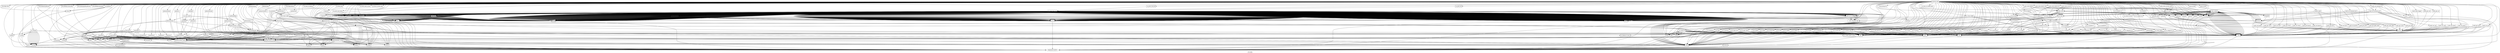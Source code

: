 digraph "Call graph" {
	label="Call graph";

	Node0x805549940 [shape=record,label="{external node}"];
	Node0x805549940 -> Node0x8055e7090;
	Node0x805549940 -> Node0x8055497c0;
	Node0x805549940 -> Node0x805549760;
	Node0x805549940 -> Node0x805549820;
	Node0x805549940 -> Node0x805549880;
	Node0x805549940 -> Node0x8055498e0;
	Node0x805549940 -> Node0x8055499d0;
	Node0x805549940 -> Node0x805549a30;
	Node0x805549940 -> Node0x805549a90;
	Node0x805549940 -> Node0x805549af0;
	Node0x805549940 -> Node0x805549b50;
	Node0x805549940 -> Node0x805549bb0;
	Node0x805549940 -> Node0x805549c70;
	Node0x805549940 -> Node0x8055e70f0;
	Node0x805549940 -> Node0x805549f70;
	Node0x805549940 -> Node0x8055e7150;
	Node0x805549940 -> Node0x8055e71b0;
	Node0x805549940 -> Node0x8055e7210;
	Node0x805549940 -> Node0x8055e7270;
	Node0x805549940 -> Node0x8055e72d0;
	Node0x805549940 -> Node0x8055e7330;
	Node0x805549940 -> Node0x8055e73f0;
	Node0x805549940 -> Node0x8055e7450;
	Node0x805549940 -> Node0x8055e74b0;
	Node0x805549940 -> Node0x8055e7510;
	Node0x805549940 -> Node0x8055e7570;
	Node0x805549940 -> Node0x8055e75d0;
	Node0x805549940 -> Node0x8055e7630;
	Node0x805549940 -> Node0x8055e7690;
	Node0x805549940 -> Node0x8055e76f0;
	Node0x805549940 -> Node0x8055e7750;
	Node0x805549940 -> Node0x8055e77b0;
	Node0x805549940 -> Node0x8055e7810;
	Node0x805549940 -> Node0x8055e7870;
	Node0x805549940 -> Node0x8055e78d0;
	Node0x805549940 -> Node0x8055e7930;
	Node0x805549940 -> Node0x8055e7990;
	Node0x805549940 -> Node0x8055e79f0;
	Node0x805549940 -> Node0x8055e7a50;
	Node0x805549940 -> Node0x8055e7ab0;
	Node0x805549940 -> Node0x8055e7b10;
	Node0x805549940 -> Node0x8055e7b70;
	Node0x805549940 -> Node0x8055e7bd0;
	Node0x805549940 -> Node0x8055e7c30;
	Node0x805549940 -> Node0x8055e7c90;
	Node0x805549940 -> Node0x8055e7cf0;
	Node0x805549940 -> Node0x8055e7d50;
	Node0x805549940 -> Node0x8055e7db0;
	Node0x805549940 -> Node0x8055e7e70;
	Node0x805549940 -> Node0x8055e7ed0;
	Node0x805549940 -> Node0x8055e7f30;
	Node0x805549940 -> Node0x8055e7f90;
	Node0x805549940 -> Node0x8055e7ff0;
	Node0x805549940 -> Node0x8055e8050;
	Node0x805549940 -> Node0x8055e80b0;
	Node0x805549940 -> Node0x8055e8170;
	Node0x805549940 -> Node0x8055e8230;
	Node0x805549940 -> Node0x8055e8290;
	Node0x805549940 -> Node0x8055e82f0;
	Node0x805549940 -> Node0x8055e8350;
	Node0x805549940 -> Node0x8055e8470;
	Node0x805549940 -> Node0x8055e8410;
	Node0x805549940 -> Node0x8055e84d0;
	Node0x805549940 -> Node0x8055e8530;
	Node0x805549940 -> Node0x8055e8590;
	Node0x805549940 -> Node0x8055e85f0;
	Node0x805549940 -> Node0x8055e8650;
	Node0x805549940 -> Node0x8055e86b0;
	Node0x805549940 -> Node0x8055e8710;
	Node0x805549940 -> Node0x8055e8770;
	Node0x805549940 -> Node0x8055e87d0;
	Node0x805549940 -> Node0x8055e8830;
	Node0x805549940 -> Node0x8055e8950;
	Node0x805549940 -> Node0x8055e89b0;
	Node0x805549940 -> Node0x8055e8a10;
	Node0x805549940 -> Node0x8055e8a70;
	Node0x805549940 -> Node0x8055e8ad0;
	Node0x805549940 -> Node0x8055e8b30;
	Node0x805549940 -> Node0x8055e8b90;
	Node0x805549940 -> Node0x8055e8bf0;
	Node0x805549940 -> Node0x8055e8c50;
	Node0x805549940 -> Node0x8055e88f0;
	Node0x805549940 -> Node0x8055e8cb0;
	Node0x805549940 -> Node0x8055e8d10;
	Node0x805549940 -> Node0x8055e8d70;
	Node0x805549940 -> Node0x8055e8dd0;
	Node0x805549940 -> Node0x8055e8e30;
	Node0x805549940 -> Node0x8055e8e90;
	Node0x805549940 -> Node0x8055e8fb0;
	Node0x805549940 -> Node0x8055e9010;
	Node0x805549940 -> Node0x8055e9130;
	Node0x805549940 -> Node0x8055e9190;
	Node0x805549940 -> Node0x8055e91f0;
	Node0x805549940 -> Node0x8055e9250;
	Node0x805549940 -> Node0x8055e9310;
	Node0x805549940 -> Node0x8055e9550;
	Node0x805549940 -> Node0x8055e9430;
	Node0x805549940 -> Node0x8055e9490;
	Node0x805549940 -> Node0x8055e94f0;
	Node0x805549940 -> Node0x8055e95b0;
	Node0x805549940 -> Node0x8055e9610;
	Node0x805549940 -> Node0x8055e9670;
	Node0x805549940 -> Node0x8055e96d0;
	Node0x805549940 -> Node0x8055e9730;
	Node0x805549940 -> Node0x8055e9790;
	Node0x805549940 -> Node0x8055e97f0;
	Node0x805549940 -> Node0x8055e98b0;
	Node0x805549940 -> Node0x8055e9970;
	Node0x805549940 -> Node0x8055e99d0;
	Node0x805549940 -> Node0x8055e9a30;
	Node0x805549940 -> Node0x8055e9a90;
	Node0x805549940 -> Node0x8055e9af0;
	Node0x805549940 -> Node0x8055e9b50;
	Node0x805549940 -> Node0x8055e9bb0;
	Node0x805549940 -> Node0x8055e9c10;
	Node0x805549940 -> Node0x8055e9c70;
	Node0x805549940 -> Node0x8055e9cd0;
	Node0x805549940 -> Node0x8055e9d30;
	Node0x805549940 -> Node0x8055e9d90;
	Node0x805549940 -> Node0x8055e9df0;
	Node0x805549940 -> Node0x8055e9e50;
	Node0x805549940 -> Node0x8055e9eb0;
	Node0x805549940 -> Node0x8055e9f10;
	Node0x805549940 -> Node0x8055e9f70;
	Node0x805549940 -> Node0x8055e9fd0;
	Node0x805549940 -> Node0x8051cf030;
	Node0x805549940 -> Node0x8051cf090;
	Node0x805549940 -> Node0x8051cf0f0;
	Node0x805549940 -> Node0x8051cf150;
	Node0x805549940 -> Node0x8051cf1b0;
	Node0x805549940 -> Node0x8051cf210;
	Node0x805549940 -> Node0x8051cf270;
	Node0x805549940 -> Node0x8051cf2d0;
	Node0x805549940 -> Node0x8051cf330;
	Node0x805549940 -> Node0x8051cf390;
	Node0x805549940 -> Node0x8051cf3f0;
	Node0x805549940 -> Node0x8051cf450;
	Node0x805549940 -> Node0x8051cf4b0;
	Node0x805549940 -> Node0x8051cf510;
	Node0x805549940 -> Node0x8051cf570;
	Node0x805549940 -> Node0x8051cf5d0;
	Node0x805549940 -> Node0x8051cf630;
	Node0x805549940 -> Node0x8051cf690;
	Node0x805549940 -> Node0x8051cf6f0;
	Node0x805549940 -> Node0x8051cf750;
	Node0x805549940 -> Node0x8051cf7b0;
	Node0x805549940 -> Node0x8051cf810;
	Node0x805549940 -> Node0x8051cf870;
	Node0x805549940 -> Node0x8051cf8d0;
	Node0x805549940 -> Node0x8051cf930;
	Node0x805549940 -> Node0x8051cf990;
	Node0x805549940 -> Node0x8051cf9f0;
	Node0x805549940 -> Node0x8051cfa50;
	Node0x805549940 -> Node0x8051cfab0;
	Node0x805549940 -> Node0x8051cfb10;
	Node0x805549940 -> Node0x8051cfb70;
	Node0x805549940 -> Node0x8051cfbd0;
	Node0x805549940 -> Node0x8051cfc30;
	Node0x805549940 -> Node0x8051cfc90;
	Node0x805549940 -> Node0x8051cfcf0;
	Node0x805549940 -> Node0x8051cfd50;
	Node0x805549940 -> Node0x8051cfdb0;
	Node0x805549940 -> Node0x8051cfe10;
	Node0x805549940 -> Node0x8051cfe70;
	Node0x805549940 -> Node0x805549fd0;
	Node0x805549940 -> Node0x8051cfed0;
	Node0x805549940 -> Node0x8051cff30;
	Node0x805549940 -> Node0x8051cff90;
	Node0x805549940 -> Node0x8051cfff0;
	Node0x805549940 -> Node0x805549f10;
	Node0x805549940 -> Node0x8051d0050;
	Node0x805549940 -> Node0x8055e7030;
	Node0x805549940 -> Node0x8051d00b0;
	Node0x805549940 -> Node0x8051d0110;
	Node0x805549940 -> Node0x8051d0170;
	Node0x805549940 -> Node0x8051d0230;
	Node0x805549940 -> Node0x8051d0290;
	Node0x805549940 -> Node0x8051d02f0;
	Node0x805549940 -> Node0x8051d0350;
	Node0x805549940 -> Node0x8051d03b0;
	Node0x805549940 -> Node0x8051d0410;
	Node0x805549940 -> Node0x8051d0470;
	Node0x805549940 -> Node0x8051d0530;
	Node0x805549940 -> Node0x8051d04d0;
	Node0x805549940 -> Node0x8051d0590;
	Node0x805549940 -> Node0x8055e9910;
	Node0x805549940 -> Node0x8051d05f0;
	Node0x805549940 -> Node0x8051d0650;
	Node0x805549940 -> Node0x8051d06b0;
	Node0x805549940 -> Node0x8051d0710;
	Node0x805549940 -> Node0x8051d0770;
	Node0x805549940 -> Node0x8051d07d0;
	Node0x805549940 -> Node0x8051d0830;
	Node0x805549940 -> Node0x8051d0890;
	Node0x805549940 -> Node0x8051d08f0;
	Node0x805549940 -> Node0x8051d0950;
	Node0x805549940 -> Node0x8051d09b0;
	Node0x805549940 -> Node0x8051d0a10;
	Node0x805549940 -> Node0x8051d0a70;
	Node0x805549940 -> Node0x8051d0ad0;
	Node0x805549940 -> Node0x8051d0b30;
	Node0x805549940 -> Node0x8051d0b90;
	Node0x805549940 -> Node0x8051d0bf0;
	Node0x805549940 -> Node0x805549dc0;
	Node0x805549940 -> Node0x8051d0c50;
	Node0x805549940 -> Node0x8051d0cb0;
	Node0x805549940 -> Node0x8051d0d10;
	Node0x805549940 -> Node0x8051d0d70;
	Node0x805549940 -> Node0x8051d0dd0;
	Node0x805549940 -> Node0x8051d0e30;
	Node0x805549940 -> Node0x8051d0e90;
	Node0x805549940 -> Node0x8051d0ef0;
	Node0x805549940 -> Node0x8051d0f50;
	Node0x805549940 -> Node0x8051d0fb0;
	Node0x805549940 -> Node0x8051d1010;
	Node0x805549940 -> Node0x8051d1070;
	Node0x805549940 -> Node0x8051d10d0;
	Node0x805549940 -> Node0x8051d1130;
	Node0x805549940 -> Node0x8051d1190;
	Node0x805549940 -> Node0x8051d11f0;
	Node0x805549940 -> Node0x8051d1250;
	Node0x8055e7090 [shape=record,label="{au_free_token}"];
	Node0x8055e7090 -> Node0x805549760;
	Node0x8055e7090 -> Node0x805549760;
	Node0x8055497c0 [shape=record,label="{llvm.dbg.value}"];
	Node0x805549760 [shape=record,label="{free}"];
	Node0x805549760 -> Node0x805549970;
	Node0x805549820 [shape=record,label="{au_open}"];
	Node0x805549820 -> Node0x805549880;
	Node0x805549820 -> Node0x8055498e0;
	Node0x805549820 -> Node0x8055498e0;
	Node0x805549820 -> Node0x8055499d0;
	Node0x805549820 -> Node0x8055499d0;
	Node0x805549820 -> Node0x805549760;
	Node0x805549820 -> Node0x805549a30;
	Node0x805549820 -> Node0x805549880;
	Node0x805549820 -> Node0x8055498e0;
	Node0x805549820 -> Node0x805549760;
	Node0x805549820 -> Node0x805549760;
	Node0x805549820 -> Node0x805549a30;
	Node0x805549820 -> Node0x8055498e0;
	Node0x805549880 [shape=record,label="{pthread_mutex_lock}"];
	Node0x805549880 -> Node0x805549970;
	Node0x8055498e0 [shape=record,label="{pthread_mutex_unlock}"];
	Node0x8055498e0 -> Node0x805549970;
	Node0x8055499d0 [shape=record,label="{malloc}"];
	Node0x8055499d0 -> Node0x805549970;
	Node0x805549a30 [shape=record,label="{__error}"];
	Node0x805549a30 -> Node0x805549970;
	Node0x805549a90 [shape=record,label="{llvm.memset.p0i8.i64}"];
	Node0x805549af0 [shape=record,label="{au_write}"];
	Node0x805549af0 -> Node0x805549a30;
	Node0x805549af0 -> Node0x805549a30;
	Node0x805549af0 -> Node0x805549a30;
	Node0x805549b50 [shape=record,label="{au_close}"];
	Node0x805549b50 -> Node0x805549a30;
	Node0x805549b50 -> Node0x805549bb0;
	Node0x805549b50 -> Node0x805549a30;
	Node0x805549b50 -> Node0x805549c10;
	Node0x805549b50 -> Node0x805549c70;
	Node0x805549b50 -> Node0x805549d60;
	Node0x805549bb0 [shape=record,label="{fwrite}"];
	Node0x805549bb0 -> Node0x805549970;
	Node0x805549c10 [shape=record,label="{au_assemble}"];
	Node0x805549c10 -> Node0x805549dc0;
	Node0x805549c10 -> Node0x805549a30;
	Node0x805549c10 -> Node0x805549a30;
	Node0x805549c10 -> Node0x805549f10;
	Node0x805549c10 -> Node0x805549f70;
	Node0x805549c10 -> Node0x805549fd0;
	Node0x805549c10 -> Node0x805549f10;
	Node0x805549c10 -> Node0x8055e7030;
	Node0x805549c10 -> Node0x805549a30;
	Node0x805549c10 -> Node0x805549760;
	Node0x805549c10 -> Node0x805549760;
	Node0x805549c10 -> Node0x805549a30;
	Node0x805549c70 [shape=record,label="{audit}"];
	Node0x805549c70 -> Node0x805549970;
	Node0x805549d60 [shape=record,label="{au_teardown}"];
	Node0x805549d60 -> Node0x805549760;
	Node0x805549d60 -> Node0x805549760;
	Node0x805549d60 -> Node0x805549880;
	Node0x805549d60 -> Node0x8055498e0;
	Node0x8055e70f0 [shape=record,label="{llvm.lifetime.start.p0i8}"];
	Node0x805549f70 [shape=record,label="{gettimeofday}"];
	Node0x805549f70 -> Node0x805549970;
	Node0x8055e7150 [shape=record,label="{llvm.memcpy.p0i8.p0i8.i64}"];
	Node0x8055e71b0 [shape=record,label="{llvm.lifetime.end.p0i8}"];
	Node0x8055e7210 [shape=record,label="{au_close_buffer}"];
	Node0x8055e7210 -> Node0x805549a30;
	Node0x8055e7210 -> Node0x8055e7270;
	Node0x8055e7210 -> Node0x805549a30;
	Node0x8055e7210 -> Node0x805549c10;
	Node0x8055e7210 -> Node0x805549d60;
	Node0x8055e7270 [shape=record,label="{fprintf}"];
	Node0x8055e7270 -> Node0x805549970;
	Node0x8055e72d0 [shape=record,label="{au_close_token}"];
	Node0x8055e72d0 -> Node0x805549760;
	Node0x8055e72d0 -> Node0x805549760;
	Node0x8055e72d0 -> Node0x805549a30;
	Node0x8055e72d0 -> Node0x805549760;
	Node0x8055e72d0 -> Node0x805549760;
	Node0x8055e7330 [shape=record,label="{getauclassent_r}"];
	Node0x8055e7330 -> Node0x805549880;
	Node0x8055e7330 -> Node0x8055e7390;
	Node0x8055e7330 -> Node0x8055498e0;
	Node0x8055e79f0 [shape=record,label="{fclose}"];
	Node0x8055e79f0 -> Node0x805549970;
	Node0x8055e7390 [shape=record,label="{getauclassent_r_locked}"];
	Node0x8055e7390 -> Node0x8055e73f0;
	Node0x8055e7390 -> Node0x8055e7450;
	Node0x8055e7390 -> Node0x8055e7450;
	Node0x8055e7390 -> Node0x8055e74b0;
	Node0x8055e7390 -> Node0x8055e7510;
	Node0x8055e7390 -> Node0x8055e7510;
	Node0x8055e7390 -> Node0x8055e7510;
	Node0x8055e7390 -> Node0x8055e7570;
	Node0x8055e7390 -> Node0x8055e75d0;
	Node0x8055e7390 -> Node0x8055e7570;
	Node0x8055e7390 -> Node0x8055e75d0;
	Node0x8055e7390 -> Node0x8055e7630;
	Node0x8055e73f0 [shape=record,label="{fopen}"];
	Node0x8055e73f0 -> Node0x805549970;
	Node0x8055e7450 [shape=record,label="{fgets}"];
	Node0x8055e7450 -> Node0x805549970;
	Node0x8055e74b0 [shape=record,label="{strrchr}"];
	Node0x8055e74b0 -> Node0x805549970;
	Node0x8055e7510 [shape=record,label="{strtok_r}"];
	Node0x8055e7510 -> Node0x805549970;
	Node0x8055e7570 [shape=record,label="{strlen}"];
	Node0x8055e7570 -> Node0x805549970;
	Node0x8055e75d0 [shape=record,label="{strlcpy}"];
	Node0x8055e75d0 -> Node0x805549970;
	Node0x8055e7630 [shape=record,label="{strtoul}"];
	Node0x8055e7630 -> Node0x805549970;
	Node0x8055e7690 [shape=record,label="{getauclassent}"];
	Node0x8055e7690 -> Node0x805549880;
	Node0x8055e7690 -> Node0x8055e7390;
	Node0x8055e7690 -> Node0x8055498e0;
	Node0x8055e76f0 [shape=record,label="{setauclass}"];
	Node0x8055e76f0 -> Node0x805549880;
	Node0x8055e76f0 -> Node0x8055e7750;
	Node0x8055e76f0 -> Node0x8055498e0;
	Node0x8055e7750 [shape=record,label="{fseek}"];
	Node0x8055e7750 -> Node0x805549970;
	Node0x8055e77b0 [shape=record,label="{getauclassnam_r}"];
	Node0x8055e77b0 -> Node0x805549880;
	Node0x8055e77b0 -> Node0x8055e7750;
	Node0x8055e77b0 -> Node0x8055e7390;
	Node0x8055e77b0 -> Node0x8055e7810;
	Node0x8055e77b0 -> Node0x8055498e0;
	Node0x8055e77b0 -> Node0x8055498e0;
	Node0x8055e7810 [shape=record,label="{strcmp}"];
	Node0x8055e7810 -> Node0x805549970;
	Node0x8055e7870 [shape=record,label="{getauclassnam}"];
	Node0x8055e7870 -> Node0x8055e77b0;
	Node0x8055e78d0 [shape=record,label="{getauclassnum_r}"];
	Node0x8055e78d0 -> Node0x805549880;
	Node0x8055e78d0 -> Node0x8055e7750;
	Node0x8055e78d0 -> Node0x8055e7390;
	Node0x8055e78d0 -> Node0x8055498e0;
	Node0x8055e7930 [shape=record,label="{getauclassnum}"];
	Node0x8055e7930 -> Node0x805549880;
	Node0x8055e7930 -> Node0x8055e7750;
	Node0x8055e7930 -> Node0x8055e7390;
	Node0x8055e7930 -> Node0x8055498e0;
	Node0x8055e7990 [shape=record,label="{endauclass}"];
	Node0x8055e7990 -> Node0x805549880;
	Node0x8055e7990 -> Node0x8055e79f0;
	Node0x8055e7990 -> Node0x8055498e0;
	Node0x8055e7a50 [shape=record,label="{au_poltostr}"];
	Node0x8055e7a50 -> Node0x8055e7ab0;
	Node0x8055e7a50 -> Node0x8055e7ab0;
	Node0x8055e7a50 -> Node0x8055e7570;
	Node0x8055e7ab0 [shape=record,label="{strlcat}"];
	Node0x8055e7ab0 -> Node0x805549970;
	Node0x8055e7b10 [shape=record,label="{au_strtopol}"];
	Node0x8055e7b10 -> Node0x8055e7b70;
	Node0x8055e7b10 -> Node0x8055e7bd0;
	Node0x8055e7b10 -> Node0x8055e7810;
	Node0x8055e7b10 -> Node0x8055e7bd0;
	Node0x8055e7b10 -> Node0x8055e7810;
	Node0x8055e7b10 -> Node0x805549760;
	Node0x8055e7b10 -> Node0x8055e7810;
	Node0x8055e7b10 -> Node0x8055e7810;
	Node0x8055e7b10 -> Node0x8055e7810;
	Node0x8055e7b10 -> Node0x8055e7810;
	Node0x8055e7b10 -> Node0x8055e7810;
	Node0x8055e7b10 -> Node0x8055e7810;
	Node0x8055e7b10 -> Node0x8055e7810;
	Node0x8055e7b10 -> Node0x8055e7810;
	Node0x8055e7b10 -> Node0x8055e7810;
	Node0x8055e7b10 -> Node0x8055e7810;
	Node0x8055e7b10 -> Node0x8055e7810;
	Node0x8055e7b10 -> Node0x8055e7810;
	Node0x8055e7b10 -> Node0x805549760;
	Node0x8055e7b10 -> Node0x805549a30;
	Node0x8055e7b70 [shape=record,label="{strdup}"];
	Node0x8055e7b70 -> Node0x805549970;
	Node0x8055e7bd0 [shape=record,label="{strsep}"];
	Node0x8055e7bd0 -> Node0x805549970;
	Node0x8055e7c30 [shape=record,label="{setac}"];
	Node0x8055e7c30 -> Node0x805549880;
	Node0x8055e7c30 -> Node0x8055e7c90;
	Node0x8055e7c30 -> Node0x8055e7cf0;
	Node0x8055e7c30 -> Node0x8055e79f0;
	Node0x8055e7c30 -> Node0x8055e7750;
	Node0x8055e7c30 -> Node0x8055498e0;
	Node0x8055e7c90 [shape=record,label="{fileno}"];
	Node0x8055e7c90 -> Node0x805549970;
	Node0x8055e7cf0 [shape=record,label="{fstat}"];
	Node0x8055e7cf0 -> Node0x805549970;
	Node0x8055e7d50 [shape=record,label="{endac}"];
	Node0x8055e7d50 -> Node0x805549880;
	Node0x8055e7d50 -> Node0x8055e79f0;
	Node0x8055e7d50 -> Node0x8055498e0;
	Node0x8055e7db0 [shape=record,label="{getacdir}"];
	Node0x8055e7db0 -> Node0x805549880;
	Node0x8055e7db0 -> Node0x8055e7e10;
	Node0x8055e7db0 -> Node0x8055498e0;
	Node0x8055e7db0 -> Node0x8055498e0;
	Node0x8055e7db0 -> Node0x8055e7570;
	Node0x8055e7db0 -> Node0x8055498e0;
	Node0x8055e7db0 -> Node0x8055e75d0;
	Node0x8055e7db0 -> Node0x8055498e0;
	Node0x8055e7e10 [shape=record,label="{getstrfromtype_locked}"];
	Node0x8055e7e10 -> Node0x8055e73f0;
	Node0x8055e7e10 -> Node0x8055e7450;
	Node0x8055e7e10 -> Node0x8055e7e70;
	Node0x8055e7e10 -> Node0x8055e7570;
	Node0x8055e7e10 -> Node0x8055e7510;
	Node0x8055e7e10 -> Node0x8055e7810;
	Node0x8055e7e10 -> Node0x8055e7450;
	Node0x8055e7e70 [shape=record,label="{ferror}"];
	Node0x8055e7e70 -> Node0x805549970;
	Node0x8055e7ed0 [shape=record,label="{getacdist}"];
	Node0x8055e7ed0 -> Node0x805549880;
	Node0x8055e7ed0 -> Node0x8055e7c90;
	Node0x8055e7ed0 -> Node0x8055e7cf0;
	Node0x8055e7ed0 -> Node0x8055e79f0;
	Node0x8055e7ed0 -> Node0x8055e7750;
	Node0x8055e7ed0 -> Node0x8055e7e10;
	Node0x8055e7ed0 -> Node0x8055498e0;
	Node0x8055e7ed0 -> Node0x8055498e0;
	Node0x8055e7ed0 -> Node0x8055e7f30;
	Node0x8055e7ed0 -> Node0x8055e7f30;
	Node0x8055e7ed0 -> Node0x8055498e0;
	Node0x8055e7f30 [shape=record,label="{strcasecmp}"];
	Node0x8055e7f30 -> Node0x805549970;
	Node0x8055e7f90 [shape=record,label="{getacmin}"];
	Node0x8055e7f90 -> Node0x805549880;
	Node0x8055e7f90 -> Node0x8055e7c90;
	Node0x8055e7f90 -> Node0x8055e7cf0;
	Node0x8055e7f90 -> Node0x8055e79f0;
	Node0x8055e7f90 -> Node0x8055e7750;
	Node0x8055e7f90 -> Node0x8055e7e10;
	Node0x8055e7f90 -> Node0x8055498e0;
	Node0x8055e7f90 -> Node0x8055498e0;
	Node0x8055e7f90 -> Node0x8055e7ff0;
	Node0x8055e7f90 -> Node0x8055498e0;
	Node0x8055e7ff0 [shape=record,label="{atoi}"];
	Node0x8055e7ff0 -> Node0x805549970;
	Node0x8055e8050 [shape=record,label="{getacfilesz}"];
	Node0x8055e8050 -> Node0x805549880;
	Node0x8055e8050 -> Node0x8055e7c90;
	Node0x8055e8050 -> Node0x8055e7cf0;
	Node0x8055e8050 -> Node0x8055e79f0;
	Node0x8055e8050 -> Node0x8055e7750;
	Node0x8055e8050 -> Node0x8055e7e10;
	Node0x8055e8050 -> Node0x8055498e0;
	Node0x8055e8050 -> Node0x8055498e0;
	Node0x8055e8050 -> Node0x805549a30;
	Node0x8055e8050 -> Node0x8055e80b0;
	Node0x8055e8050 -> Node0x8055e8110;
	Node0x8055e8050 -> Node0x805549a30;
	Node0x8055e8050 -> Node0x8055498e0;
	Node0x8055e8050 -> Node0x8055498e0;
	Node0x8055e8050 -> Node0x805549a30;
	Node0x8055e80b0 [shape=record,label="{sscanf}"];
	Node0x8055e80b0 -> Node0x805549970;
	Node0x8055e8110 [shape=record,label="{au_spacetobytes}"];
	Node0x8055e8170 [shape=record,label="{getacflg}"];
	Node0x8055e8170 -> Node0x8055e81d0;
	Node0x8055e81d0 [shape=record,label="{getaccommon}"];
	Node0x8055e81d0 -> Node0x805549880;
	Node0x8055e81d0 -> Node0x8055e7c90;
	Node0x8055e81d0 -> Node0x8055e7cf0;
	Node0x8055e81d0 -> Node0x8055e79f0;
	Node0x8055e81d0 -> Node0x8055e7750;
	Node0x8055e81d0 -> Node0x8055e7e10;
	Node0x8055e81d0 -> Node0x8055498e0;
	Node0x8055e81d0 -> Node0x8055e7570;
	Node0x8055e81d0 -> Node0x8055498e0;
	Node0x8055e81d0 -> Node0x8055e75d0;
	Node0x8055e81d0 -> Node0x8055498e0;
	Node0x8055e8230 [shape=record,label="{getacna}"];
	Node0x8055e8230 -> Node0x8055e81d0;
	Node0x8055e8290 [shape=record,label="{getacpol}"];
	Node0x8055e8290 -> Node0x8055e81d0;
	Node0x8055e82f0 [shape=record,label="{getachost}"];
	Node0x8055e82f0 -> Node0x8055e81d0;
	Node0x8055e8350 [shape=record,label="{getacexpire}"];
	Node0x8055e8350 -> Node0x805549880;
	Node0x8055e8350 -> Node0x8055e7c90;
	Node0x8055e8350 -> Node0x8055e7cf0;
	Node0x8055e8350 -> Node0x8055e79f0;
	Node0x8055e8350 -> Node0x8055e7750;
	Node0x8055e8350 -> Node0x8055e7e10;
	Node0x8055e8350 -> Node0x8055498e0;
	Node0x8055e8350 -> Node0x8055498e0;
	Node0x8055e8350 -> Node0x8055e80b0;
	Node0x8055e8350 -> Node0x8055e83b0;
	Node0x8055e8350 -> Node0x8055498e0;
	Node0x8055e8350 -> Node0x8055e83b0;
	Node0x8055e8350 -> Node0x8055e83b0;
	Node0x8055e8350 -> Node0x8055498e0;
	Node0x8055e8350 -> Node0x8055e8410;
	Node0x8055e8350 -> Node0x8055e8410;
	Node0x8055e8350 -> Node0x8055498e0;
	Node0x8055e8350 -> Node0x8055498e0;
	Node0x8055e8350 -> Node0x8055498e0;
	Node0x8055e8470 [shape=record,label="{llvm.dbg.declare}"];
	Node0x8055e83b0 [shape=record,label="{setexpirecond}"];
	Node0x8055e83b0 -> Node0x8055e8110;
	Node0x8055e8410 [shape=record,label="{strcasestr}"];
	Node0x8055e8410 -> Node0x805549970;
	Node0x8055e84d0 [shape=record,label="{getacqsize}"];
	Node0x8055e84d0 -> Node0x805549880;
	Node0x8055e84d0 -> Node0x8055e7c90;
	Node0x8055e84d0 -> Node0x8055e7cf0;
	Node0x8055e84d0 -> Node0x8055e79f0;
	Node0x8055e84d0 -> Node0x8055e7750;
	Node0x8055e84d0 -> Node0x8055e7e10;
	Node0x8055e84d0 -> Node0x8055498e0;
	Node0x8055e84d0 -> Node0x8055498e0;
	Node0x8055e84d0 -> Node0x8055e80b0;
	Node0x8055e84d0 -> Node0x805549a30;
	Node0x8055e84d0 -> Node0x8055498e0;
	Node0x8055e84d0 -> Node0x8055498e0;
	Node0x8055e84d0 -> Node0x805549a30;
	Node0x8055e8530 [shape=record,label="{au_domain_to_bsm}"];
	Node0x8055e8590 [shape=record,label="{au_bsm_to_domain}"];
	Node0x8055e85f0 [shape=record,label="{au_errno_to_bsm}"];
	Node0x8055e8650 [shape=record,label="{au_bsm_to_errno}"];
	Node0x8055e86b0 [shape=record,label="{au_strerror}"];
	Node0x8055e86b0 -> Node0x8055e8710;
	Node0x8055e8710 [shape=record,label="{strerror}"];
	Node0x8055e8710 -> Node0x805549970;
	Node0x8055e8770 [shape=record,label="{setauevent}"];
	Node0x8055e8770 -> Node0x805549880;
	Node0x8055e8770 -> Node0x8055e7750;
	Node0x8055e8770 -> Node0x8055498e0;
	Node0x8055e87d0 [shape=record,label="{endauevent}"];
	Node0x8055e87d0 -> Node0x805549880;
	Node0x8055e87d0 -> Node0x8055e79f0;
	Node0x8055e87d0 -> Node0x8055498e0;
	Node0x8055e8830 [shape=record,label="{getauevent_r}"];
	Node0x8055e8830 -> Node0x805549880;
	Node0x8055e8830 -> Node0x8055e73f0;
	Node0x8055e8830 -> Node0x8055e7450;
	Node0x8055e8830 -> Node0x8055e74b0;
	Node0x8055e8830 -> Node0x8055e7450;
	Node0x8055e8830 -> Node0x8055e8890;
	Node0x8055e8830 -> Node0x8055498e0;
	Node0x8055e8890 [shape=record,label="{eventfromstr}"];
	Node0x8055e8890 -> Node0x8055e7510;
	Node0x8055e8890 -> Node0x8055e7510;
	Node0x8055e8890 -> Node0x8055e7510;
	Node0x8055e8890 -> Node0x8055e7510;
	Node0x8055e8890 -> Node0x8055e7570;
	Node0x8055e8890 -> Node0x8055e75d0;
	Node0x8055e8890 -> Node0x8055e7570;
	Node0x8055e8890 -> Node0x8055e75d0;
	Node0x8055e8890 -> Node0x8055e75d0;
	Node0x8055e8890 -> Node0x8055e7ff0;
	Node0x8055e8890 -> Node0x8055e88f0;
	Node0x8055e8950 [shape=record,label="{getauevent}"];
	Node0x8055e8950 -> Node0x8055e8830;
	Node0x8055e89b0 [shape=record,label="{getauevnam_r}"];
	Node0x8055e89b0 -> Node0x805549880;
	Node0x8055e89b0 -> Node0x8055e7750;
	Node0x8055e89b0 -> Node0x8055e73f0;
	Node0x8055e89b0 -> Node0x8055e7450;
	Node0x8055e89b0 -> Node0x8055e74b0;
	Node0x8055e89b0 -> Node0x8055e8890;
	Node0x8055e89b0 -> Node0x8055e7810;
	Node0x8055e89b0 -> Node0x8055e7450;
	Node0x8055e89b0 -> Node0x8055498e0;
	Node0x8055e8a10 [shape=record,label="{getauevnam}"];
	Node0x8055e8a10 -> Node0x8055e89b0;
	Node0x8055e8a70 [shape=record,label="{getauevnum_r}"];
	Node0x8055e8a70 -> Node0x805549880;
	Node0x8055e8a70 -> Node0x8055e7750;
	Node0x8055e8a70 -> Node0x8055e73f0;
	Node0x8055e8a70 -> Node0x8055e7450;
	Node0x8055e8a70 -> Node0x8055e74b0;
	Node0x8055e8a70 -> Node0x8055e8890;
	Node0x8055e8a70 -> Node0x8055e7450;
	Node0x8055e8a70 -> Node0x8055498e0;
	Node0x8055e8ad0 [shape=record,label="{getauevnum}"];
	Node0x8055e8ad0 -> Node0x8055e8a70;
	Node0x8055e8b30 [shape=record,label="{getauevnonam_r}"];
	Node0x8055e8b30 -> Node0x8055e89b0;
	Node0x8055e8b90 [shape=record,label="{getauevnonam}"];
	Node0x8055e8b90 -> Node0x8055e89b0;
	Node0x8055e8bf0 [shape=record,label="{au_fcntl_cmd_to_bsm}"];
	Node0x8055e8c50 [shape=record,label="{au_bsm_to_fcntl_cmd}"];
	Node0x8055e88f0 [shape=record,label="{getauditflagsbin}"];
	Node0x8055e88f0 -> Node0x8055e7510;
	Node0x8055e88f0 -> Node0x8055e77b0;
	Node0x8055e88f0 -> Node0x805549a30;
	Node0x8055e88f0 -> Node0x8055e7510;
	Node0x8055e8cb0 [shape=record,label="{getauditflagschar}"];
	Node0x8055e8cb0 -> Node0x8055e76f0;
	Node0x8055e8cb0 -> Node0x8055e7330;
	Node0x8055e8cb0 -> Node0x8055e75d0;
	Node0x8055e8cb0 -> Node0x8055e75d0;
	Node0x8055e8cb0 -> Node0x8055e7570;
	Node0x8055e8d10 [shape=record,label="{au_print_xml_header}"];
	Node0x8055e8d10 -> Node0x805549bb0;
	Node0x8055e8d10 -> Node0x805549bb0;
	Node0x8055e8d70 [shape=record,label="{au_print_xml_footer}"];
	Node0x8055e8d70 -> Node0x805549bb0;
	Node0x8055e8dd0 [shape=record,label="{au_fetch_tok}"];
	Node0x8055e8dd0 -> Node0x8055e8e30;
	Node0x8055e8e30 [shape=record,label="{memchr}"];
	Node0x8055e8e30 -> Node0x805549970;
	Node0x8055e8e90 [shape=record,label="{au_print_flags_tok}"];
	Node0x8055e8e90 -> Node0x8055e8ef0;
	Node0x8055e8e90 -> Node0x8055e7270;
	Node0x8055e8e90 -> Node0x8055e7270;
	Node0x8055e8e90 -> Node0x805549bb0;
	Node0x8055e8e90 -> Node0x8055e7270;
	Node0x8055e8e90 -> Node0x8055e8f50;
	Node0x8055e8e90 -> Node0x805549bb0;
	Node0x8055e8e90 -> Node0x8055e7270;
	Node0x8055e8e90 -> Node0x8055e7270;
	Node0x8055e8e90 -> Node0x805549bb0;
	Node0x8055e8e90 -> Node0x8055e7270;
	Node0x8055e8e90 -> Node0x8055e7270;
	Node0x8055e8e90 -> Node0x8055e8fb0;
	Node0x8055e8e90 -> Node0x8055e9010;
	Node0x8055e8e90 -> Node0x805549bb0;
	Node0x8055e8e90 -> Node0x8055e7270;
	Node0x8055e8e90 -> Node0x8055e7270;
	Node0x8055e8e90 -> Node0x8055e7270;
	Node0x8055e8e90 -> Node0x805549bb0;
	Node0x8055e8e90 -> Node0x8055e9070;
	Node0x8055e8e90 -> Node0x8055e9010;
	Node0x8055e8e90 -> Node0x8055e7270;
	Node0x8055e8e90 -> Node0x8055e9010;
	Node0x8055e8e90 -> Node0x8055e7270;
	Node0x8055e8e90 -> Node0x8055e9010;
	Node0x8055e8e90 -> Node0x8055e8f50;
	Node0x8055e8e90 -> Node0x8055e9010;
	Node0x8055e8e90 -> Node0x8055e7270;
	Node0x8055e8e90 -> Node0x8055e9010;
	Node0x8055e8e90 -> Node0x8055e7270;
	Node0x8055e8e90 -> Node0x8055e8fb0;
	Node0x8055e8e90 -> Node0x8055e9010;
	Node0x8055e8e90 -> Node0x8055e9010;
	Node0x8055e8e90 -> Node0x8055e7270;
	Node0x8055e8e90 -> Node0x8055e7270;
	Node0x8055e8e90 -> Node0x8055e8ef0;
	Node0x8055e8e90 -> Node0x8055e7270;
	Node0x8055e8e90 -> Node0x8055e7270;
	Node0x8055e8e90 -> Node0x805549bb0;
	Node0x8055e8e90 -> Node0x8055e7270;
	Node0x8055e8e90 -> Node0x8055e8f50;
	Node0x8055e8e90 -> Node0x805549bb0;
	Node0x8055e8e90 -> Node0x8055e7270;
	Node0x8055e8e90 -> Node0x8055e7270;
	Node0x8055e8e90 -> Node0x805549bb0;
	Node0x8055e8e90 -> Node0x8055e7270;
	Node0x8055e8e90 -> Node0x8055e90d0;
	Node0x8055e8e90 -> Node0x805549bb0;
	Node0x8055e8e90 -> Node0x8055e7270;
	Node0x8055e8e90 -> Node0x8055e7270;
	Node0x8055e8e90 -> Node0x805549bb0;
	Node0x8055e8e90 -> Node0x8055e7270;
	Node0x8055e8e90 -> Node0x8055e7270;
	Node0x8055e8e90 -> Node0x805549bb0;
	Node0x8055e8e90 -> Node0x8055e9070;
	Node0x8055e8e90 -> Node0x8055e9010;
	Node0x8055e8e90 -> Node0x8055e7270;
	Node0x8055e8e90 -> Node0x8055e9010;
	Node0x8055e8e90 -> Node0x8055e7270;
	Node0x8055e8e90 -> Node0x8055e9010;
	Node0x8055e8e90 -> Node0x8055e8f50;
	Node0x8055e8e90 -> Node0x8055e9010;
	Node0x8055e8e90 -> Node0x8055e7270;
	Node0x8055e8e90 -> Node0x8055e9010;
	Node0x8055e8e90 -> Node0x8055e90d0;
	Node0x8055e8e90 -> Node0x8055e9010;
	Node0x8055e8e90 -> Node0x8055e8fb0;
	Node0x8055e8e90 -> Node0x8055e9010;
	Node0x8055e8e90 -> Node0x8055e9010;
	Node0x8055e8e90 -> Node0x8055e7270;
	Node0x8055e8e90 -> Node0x8055e8ef0;
	Node0x8055e8e90 -> Node0x8055e7270;
	Node0x8055e8e90 -> Node0x8055e7270;
	Node0x8055e8e90 -> Node0x805549bb0;
	Node0x8055e8e90 -> Node0x8055e7270;
	Node0x8055e8e90 -> Node0x8055e8f50;
	Node0x8055e8e90 -> Node0x805549bb0;
	Node0x8055e8e90 -> Node0x8055e7270;
	Node0x8055e8e90 -> Node0x8055e7270;
	Node0x8055e8e90 -> Node0x805549bb0;
	Node0x8055e8e90 -> Node0x8055e7270;
	Node0x8055e8e90 -> Node0x8055e7270;
	Node0x8055e8e90 -> Node0x8055e8fb0;
	Node0x8055e8e90 -> Node0x8055e9010;
	Node0x8055e8e90 -> Node0x805549bb0;
	Node0x8055e8e90 -> Node0x8055e7270;
	Node0x8055e8e90 -> Node0x8055e7270;
	Node0x8055e8e90 -> Node0x8055e7270;
	Node0x8055e8e90 -> Node0x805549bb0;
	Node0x8055e8e90 -> Node0x8055e9070;
	Node0x8055e8e90 -> Node0x8055e9010;
	Node0x8055e8e90 -> Node0x8055e7270;
	Node0x8055e8e90 -> Node0x8055e9010;
	Node0x8055e8e90 -> Node0x8055e7270;
	Node0x8055e8e90 -> Node0x8055e9010;
	Node0x8055e8e90 -> Node0x8055e8f50;
	Node0x8055e8e90 -> Node0x8055e9010;
	Node0x8055e8e90 -> Node0x8055e7270;
	Node0x8055e8e90 -> Node0x8055e9010;
	Node0x8055e8e90 -> Node0x8055e7270;
	Node0x8055e8e90 -> Node0x8055e8fb0;
	Node0x8055e8e90 -> Node0x8055e9010;
	Node0x8055e8e90 -> Node0x8055e9010;
	Node0x8055e8e90 -> Node0x8055e7270;
	Node0x8055e8e90 -> Node0x8055e7270;
	Node0x8055e8e90 -> Node0x8055e8ef0;
	Node0x8055e8e90 -> Node0x8055e7270;
	Node0x8055e8e90 -> Node0x8055e7270;
	Node0x8055e8e90 -> Node0x805549bb0;
	Node0x8055e8e90 -> Node0x8055e7270;
	Node0x8055e8e90 -> Node0x8055e8f50;
	Node0x8055e8e90 -> Node0x805549bb0;
	Node0x8055e8e90 -> Node0x8055e7270;
	Node0x8055e8e90 -> Node0x8055e7270;
	Node0x8055e8e90 -> Node0x805549bb0;
	Node0x8055e8e90 -> Node0x8055e7270;
	Node0x8055e8e90 -> Node0x8055e90d0;
	Node0x8055e8e90 -> Node0x805549bb0;
	Node0x8055e8e90 -> Node0x8055e7270;
	Node0x8055e8e90 -> Node0x8055e7270;
	Node0x8055e8e90 -> Node0x8055e8fb0;
	Node0x8055e8e90 -> Node0x8055e9010;
	Node0x8055e8e90 -> Node0x805549bb0;
	Node0x8055e8e90 -> Node0x8055e7270;
	Node0x8055e8e90 -> Node0x8055e7270;
	Node0x8055e8e90 -> Node0x8055e7270;
	Node0x8055e8e90 -> Node0x805549bb0;
	Node0x8055e8e90 -> Node0x8055e9070;
	Node0x8055e8e90 -> Node0x8055e9010;
	Node0x8055e8e90 -> Node0x8055e7270;
	Node0x8055e8e90 -> Node0x8055e9010;
	Node0x8055e8e90 -> Node0x8055e7270;
	Node0x8055e8e90 -> Node0x8055e9010;
	Node0x8055e8e90 -> Node0x8055e8f50;
	Node0x8055e8e90 -> Node0x8055e9010;
	Node0x8055e8e90 -> Node0x8055e7270;
	Node0x8055e8e90 -> Node0x8055e9010;
	Node0x8055e8e90 -> Node0x8055e90d0;
	Node0x8055e8e90 -> Node0x8055e9010;
	Node0x8055e8e90 -> Node0x8055e7270;
	Node0x8055e8e90 -> Node0x8055e8fb0;
	Node0x8055e8e90 -> Node0x8055e9010;
	Node0x8055e8e90 -> Node0x8055e9010;
	Node0x8055e8e90 -> Node0x8055e7270;
	Node0x8055e8e90 -> Node0x8055e7270;
	Node0x8055e8e90 -> Node0x8055e8ef0;
	Node0x8055e8e90 -> Node0x8055e9010;
	Node0x8055e8e90 -> Node0x8055e7270;
	Node0x8055e8e90 -> Node0x8055e8ef0;
	Node0x8055e8e90 -> Node0x8055e7270;
	Node0x8055e8e90 -> Node0x8055e7270;
	Node0x8055e8e90 -> Node0x805549bb0;
	Node0x8055e8e90 -> Node0x8055e7270;
	Node0x8055e8e90 -> Node0x8055e7270;
	Node0x8055e8e90 -> Node0x805549bb0;
	Node0x8055e8e90 -> Node0x8055e7270;
	Node0x8055e8e90 -> Node0x8055e9130;
	Node0x8055e8e90 -> Node0x805549bb0;
	Node0x8055e8e90 -> Node0x8055e9070;
	Node0x8055e8e90 -> Node0x8055e9010;
	Node0x8055e8e90 -> Node0x8055e7270;
	Node0x8055e8e90 -> Node0x8055e9010;
	Node0x8055e8e90 -> Node0x8055e7270;
	Node0x8055e8e90 -> Node0x8055e9010;
	Node0x8055e8e90 -> Node0x8055e9130;
	Node0x8055e8e90 -> Node0x8055e8ef0;
	Node0x8055e8e90 -> Node0x8055e7270;
	Node0x8055e8e90 -> Node0x8055e7270;
	Node0x8055e8e90 -> Node0x805549bb0;
	Node0x8055e8e90 -> Node0x8055e7270;
	Node0x8055e8e90 -> Node0x8055e7270;
	Node0x8055e8e90 -> Node0x805549bb0;
	Node0x8055e8e90 -> Node0x8055e7270;
	Node0x8055e8e90 -> Node0x8055e9130;
	Node0x8055e8e90 -> Node0x805549bb0;
	Node0x8055e8e90 -> Node0x8055e9070;
	Node0x8055e8e90 -> Node0x8055e9010;
	Node0x8055e8e90 -> Node0x8055e7270;
	Node0x8055e8e90 -> Node0x8055e9010;
	Node0x8055e8e90 -> Node0x8055e7270;
	Node0x8055e8e90 -> Node0x8055e9010;
	Node0x8055e8e90 -> Node0x8055e9130;
	Node0x8055e8e90 -> Node0x8055499d0;
	Node0x8055e8e90 -> Node0x8055e9190;
	Node0x8055e8e90 -> Node0x8055e8ef0;
	Node0x8055e8e90 -> Node0x8055e7270;
	Node0x8055e8e90 -> Node0x8055e7270;
	Node0x8055e8e90 -> Node0x805549bb0;
	Node0x8055e8e90 -> Node0x8055e7270;
	Node0x8055e8e90 -> Node0x8055e7570;
	Node0x8055e8e90 -> Node0x8055e9130;
	Node0x8055e8e90 -> Node0x805549bb0;
	Node0x8055e8e90 -> Node0x8055e7270;
	Node0x8055e8e90 -> Node0x8055e9130;
	Node0x8055e8e90 -> Node0x805549bb0;
	Node0x8055e8e90 -> Node0x8055e9070;
	Node0x8055e8e90 -> Node0x8055e9010;
	Node0x8055e8e90 -> Node0x8055e7270;
	Node0x8055e8e90 -> Node0x8055e9010;
	Node0x8055e8e90 -> Node0x8055e7570;
	Node0x8055e8e90 -> Node0x8055e9130;
	Node0x8055e8e90 -> Node0x8055e9010;
	Node0x8055e8e90 -> Node0x8055e9130;
	Node0x8055e8e90 -> Node0x805549760;
	Node0x8055e8e90 -> Node0x8055e8ef0;
	Node0x8055e8e90 -> Node0x8055e9010;
	Node0x8055e8e90 -> Node0x8055e7270;
	Node0x8055e8e90 -> Node0x8055e9010;
	Node0x8055e8e90 -> Node0x805549bb0;
	Node0x8055e8e90 -> Node0x8055e7570;
	Node0x8055e8e90 -> Node0x8055e9130;
	Node0x8055e8e90 -> Node0x8055e9010;
	Node0x8055e8e90 -> Node0x8055e7270;
	Node0x8055e8e90 -> Node0x8055e7270;
	Node0x8055e8e90 -> Node0x805549bb0;
	Node0x8055e8e90 -> Node0x8055e7270;
	Node0x8055e8e90 -> Node0x8055e7270;
	Node0x8055e8e90 -> Node0x805549bb0;
	Node0x8055e8e90 -> Node0x8055e9130;
	Node0x8055e8e90 -> Node0x8055e7270;
	Node0x8055e8e90 -> Node0x8055e9070;
	Node0x8055e8e90 -> Node0x8055e7270;
	Node0x8055e8e90 -> Node0x8055e7270;
	Node0x8055e8e90 -> Node0x8055e7270;
	Node0x8055e8e90 -> Node0x805549bb0;
	Node0x8055e8e90 -> Node0x8055e7270;
	Node0x8055e8e90 -> Node0x8055e7270;
	Node0x8055e8e90 -> Node0x805549bb0;
	Node0x8055e8e90 -> Node0x8055e9130;
	Node0x8055e8e90 -> Node0x8055e7270;
	Node0x8055e8e90 -> Node0x8055e9070;
	Node0x8055e8e90 -> Node0x8055e7270;
	Node0x8055e8e90 -> Node0x8055e7270;
	Node0x8055e8e90 -> Node0x8055e7270;
	Node0x8055e8e90 -> Node0x805549bb0;
	Node0x8055e8e90 -> Node0x8055e7270;
	Node0x8055e8e90 -> Node0x8055e7270;
	Node0x8055e8e90 -> Node0x805549bb0;
	Node0x8055e8e90 -> Node0x8055e9130;
	Node0x8055e8e90 -> Node0x8055e7270;
	Node0x8055e8e90 -> Node0x8055e9070;
	Node0x8055e8e90 -> Node0x8055e7270;
	Node0x8055e8e90 -> Node0x8055e7270;
	Node0x8055e8e90 -> Node0x8055e7270;
	Node0x8055e8e90 -> Node0x805549bb0;
	Node0x8055e8e90 -> Node0x8055e7270;
	Node0x8055e8e90 -> Node0x8055e7270;
	Node0x8055e8e90 -> Node0x805549bb0;
	Node0x8055e8e90 -> Node0x8055e9130;
	Node0x8055e8e90 -> Node0x8055e7270;
	Node0x8055e8e90 -> Node0x8055e9070;
	Node0x8055e8e90 -> Node0x8055e7270;
	Node0x8055e8e90 -> Node0x8055e9130;
	Node0x8055e8e90 -> Node0x8055e9130;
	Node0x8055e8e90 -> Node0x8055e9130;
	Node0x8055e8e90 -> Node0x8055e9130;
	Node0x8055e8e90 -> Node0x8055e9010;
	Node0x8055e8e90 -> Node0x8055e7270;
	Node0x8055e8e90 -> Node0x8055e9010;
	Node0x8055e8e90 -> Node0x8055e9130;
	Node0x8055e8e90 -> Node0x8055e9130;
	Node0x8055e8e90 -> Node0x8055e9130;
	Node0x8055e8e90 -> Node0x8055e9130;
	Node0x8055e8e90 -> Node0x8055e9130;
	Node0x8055e8e90 -> Node0x8055e9010;
	Node0x8055e8e90 -> Node0x8055e7270;
	Node0x8055e8e90 -> Node0x8055e9010;
	Node0x8055e8e90 -> Node0x8055e9130;
	Node0x8055e8e90 -> Node0x8055e9130;
	Node0x8055e8e90 -> Node0x8055e9130;
	Node0x8055e8e90 -> Node0x8055e9010;
	Node0x8055e8e90 -> Node0x8055e7270;
	Node0x8055e8e90 -> Node0x8055e9010;
	Node0x8055e8e90 -> Node0x8055e9130;
	Node0x8055e8e90 -> Node0x8055e9130;
	Node0x8055e8e90 -> Node0x8055e9130;
	Node0x8055e8e90 -> Node0x8055e9130;
	Node0x8055e8e90 -> Node0x8055e9130;
	Node0x8055e8e90 -> Node0x8055e9010;
	Node0x8055e8e90 -> Node0x8055e7270;
	Node0x8055e8e90 -> Node0x8055e9010;
	Node0x8055e8e90 -> Node0x8055e8ef0;
	Node0x8055e8e90 -> Node0x8055e7270;
	Node0x8055e8e90 -> Node0x8055e7270;
	Node0x8055e8e90 -> Node0x805549bb0;
	Node0x8055e8e90 -> Node0x8055e7270;
	Node0x8055e8e90 -> Node0x8055e7270;
	Node0x8055e8e90 -> Node0x8055e91f0;
	Node0x8055e8e90 -> Node0x8055e9010;
	Node0x8055e8e90 -> Node0x8055e7270;
	Node0x8055e8e90 -> Node0x805549bb0;
	Node0x8055e8e90 -> Node0x8055e7270;
	Node0x8055e8e90 -> Node0x8055e7270;
	Node0x8055e8e90 -> Node0x8055e9250;
	Node0x8055e8e90 -> Node0x8055e9010;
	Node0x8055e8e90 -> Node0x8055e7270;
	Node0x8055e8e90 -> Node0x805549bb0;
	Node0x8055e8e90 -> Node0x8055e7270;
	Node0x8055e8e90 -> Node0x8055e7270;
	Node0x8055e8e90 -> Node0x805549bb0;
	Node0x8055e8e90 -> Node0x8055e7270;
	Node0x8055e8e90 -> Node0x8055e7270;
	Node0x8055e8e90 -> Node0x805549bb0;
	Node0x8055e8e90 -> Node0x8055e7270;
	Node0x8055e8e90 -> Node0x8055e7270;
	Node0x8055e8e90 -> Node0x805549bb0;
	Node0x8055e8e90 -> Node0x8055e9070;
	Node0x8055e8e90 -> Node0x8055e9010;
	Node0x8055e8e90 -> Node0x8055e7270;
	Node0x8055e8e90 -> Node0x8055e9010;
	Node0x8055e8e90 -> Node0x8055e91f0;
	Node0x8055e8e90 -> Node0x8055e9010;
	Node0x8055e8e90 -> Node0x8055e7270;
	Node0x8055e8e90 -> Node0x8055e7270;
	Node0x8055e8e90 -> Node0x8055e9010;
	Node0x8055e8e90 -> Node0x8055e7270;
	Node0x8055e8e90 -> Node0x8055e9010;
	Node0x8055e8e90 -> Node0x8055e9250;
	Node0x8055e8e90 -> Node0x8055e9010;
	Node0x8055e8e90 -> Node0x8055e7270;
	Node0x8055e8e90 -> Node0x8055e9010;
	Node0x8055e8e90 -> Node0x8055e7270;
	Node0x8055e8e90 -> Node0x8055e9010;
	Node0x8055e8e90 -> Node0x8055e7270;
	Node0x8055e8e90 -> Node0x8055e9010;
	Node0x8055e8e90 -> Node0x8055e7270;
	Node0x8055e8e90 -> Node0x8055e8ef0;
	Node0x8055e8e90 -> Node0x8055e7270;
	Node0x8055e8e90 -> Node0x8055e7270;
	Node0x8055e8e90 -> Node0x805549bb0;
	Node0x8055e8e90 -> Node0x8055e7270;
	Node0x8055e8e90 -> Node0x8055e7270;
	Node0x8055e8e90 -> Node0x8055e91f0;
	Node0x8055e8e90 -> Node0x8055e9010;
	Node0x8055e8e90 -> Node0x8055e7270;
	Node0x8055e8e90 -> Node0x805549bb0;
	Node0x8055e8e90 -> Node0x8055e7270;
	Node0x8055e8e90 -> Node0x8055e7270;
	Node0x8055e8e90 -> Node0x8055e9250;
	Node0x8055e8e90 -> Node0x8055e9010;
	Node0x8055e8e90 -> Node0x8055e7270;
	Node0x8055e8e90 -> Node0x805549bb0;
	Node0x8055e8e90 -> Node0x8055e7270;
	Node0x8055e8e90 -> Node0x8055e7270;
	Node0x8055e8e90 -> Node0x805549bb0;
	Node0x8055e8e90 -> Node0x8055e7270;
	Node0x8055e8e90 -> Node0x8055e7270;
	Node0x8055e8e90 -> Node0x805549bb0;
	Node0x8055e8e90 -> Node0x8055e7270;
	Node0x8055e8e90 -> Node0x8055e7270;
	Node0x8055e8e90 -> Node0x805549bb0;
	Node0x8055e8e90 -> Node0x8055e9070;
	Node0x8055e8e90 -> Node0x8055e9010;
	Node0x8055e8e90 -> Node0x8055e7270;
	Node0x8055e8e90 -> Node0x8055e9010;
	Node0x8055e8e90 -> Node0x8055e91f0;
	Node0x8055e8e90 -> Node0x8055e9010;
	Node0x8055e8e90 -> Node0x8055e7270;
	Node0x8055e8e90 -> Node0x8055e7270;
	Node0x8055e8e90 -> Node0x8055e9010;
	Node0x8055e8e90 -> Node0x8055e7270;
	Node0x8055e8e90 -> Node0x8055e9010;
	Node0x8055e8e90 -> Node0x8055e9250;
	Node0x8055e8e90 -> Node0x8055e9010;
	Node0x8055e8e90 -> Node0x8055e7270;
	Node0x8055e8e90 -> Node0x8055e9010;
	Node0x8055e8e90 -> Node0x8055e7270;
	Node0x8055e8e90 -> Node0x8055e9010;
	Node0x8055e8e90 -> Node0x8055e7270;
	Node0x8055e8e90 -> Node0x8055e9010;
	Node0x8055e8e90 -> Node0x8055e7270;
	Node0x8055e8e90 -> Node0x8055e8ef0;
	Node0x8055e8e90 -> Node0x8055e7270;
	Node0x8055e8e90 -> Node0x8055e7270;
	Node0x8055e8e90 -> Node0x805549bb0;
	Node0x8055e8e90 -> Node0x8055e7270;
	Node0x8055e8e90 -> Node0x8055e7270;
	Node0x8055e8e90 -> Node0x805549bb0;
	Node0x8055e8e90 -> Node0x8055e9070;
	Node0x8055e8e90 -> Node0x8055e9010;
	Node0x8055e8e90 -> Node0x8055e7270;
	Node0x8055e8e90 -> Node0x8055e9010;
	Node0x8055e8e90 -> Node0x8055e7270;
	Node0x8055e8e90 -> Node0x8055e8ef0;
	Node0x8055e8e90 -> Node0x805549bb0;
	Node0x8055e8e90 -> Node0x8055e7570;
	Node0x8055e8e90 -> Node0x8055e92b0;
	Node0x8055e8e90 -> Node0x805549bb0;
	Node0x8055e8e90 -> Node0x8055e9010;
	Node0x8055e8e90 -> Node0x8055e7570;
	Node0x8055e8e90 -> Node0x8055e9130;
	Node0x8055e8e90 -> Node0x8055e9070;
	Node0x8055e8e90 -> Node0x8055e8ef0;
	Node0x8055e8e90 -> Node0x805549bb0;
	Node0x8055e8e90 -> Node0x8055e7570;
	Node0x8055e8e90 -> Node0x8055e92b0;
	Node0x8055e8e90 -> Node0x805549bb0;
	Node0x8055e8e90 -> Node0x8055e9010;
	Node0x8055e8e90 -> Node0x8055e7570;
	Node0x8055e8e90 -> Node0x8055e9130;
	Node0x8055e8e90 -> Node0x8055e9070;
	Node0x8055e8e90 -> Node0x8055e8ef0;
	Node0x8055e8e90 -> Node0x8055e7270;
	Node0x8055e8e90 -> Node0x8055e7270;
	Node0x8055e8e90 -> Node0x8055e8fb0;
	Node0x8055e8e90 -> Node0x8055e9010;
	Node0x8055e8e90 -> Node0x805549bb0;
	Node0x8055e8e90 -> Node0x8055e7270;
	Node0x8055e8e90 -> Node0x8055e7270;
	Node0x8055e8e90 -> Node0x8055e7270;
	Node0x8055e8e90 -> Node0x805549bb0;
	Node0x8055e8e90 -> Node0x8055e9130;
	Node0x8055e8e90 -> Node0x8055e9130;
	Node0x8055e8e90 -> Node0x8055e9070;
	Node0x8055e8e90 -> Node0x8055e9010;
	Node0x8055e8e90 -> Node0x8055e7270;
	Node0x8055e8e90 -> Node0x8055e8fb0;
	Node0x8055e8e90 -> Node0x8055e9010;
	Node0x8055e8e90 -> Node0x8055e9010;
	Node0x8055e8e90 -> Node0x8055e7270;
	Node0x8055e8e90 -> Node0x8055e7270;
	Node0x8055e8e90 -> Node0x8055e9010;
	Node0x8055e8e90 -> Node0x8055e9130;
	Node0x8055e8e90 -> Node0x8055e8ef0;
	Node0x8055e8e90 -> Node0x805549bb0;
	Node0x8055e8e90 -> Node0x8055e7270;
	Node0x8055e8e90 -> Node0x8055e9250;
	Node0x8055e8e90 -> Node0x8055e9010;
	Node0x8055e8e90 -> Node0x8055e7270;
	Node0x8055e8e90 -> Node0x805549bb0;
	Node0x8055e8e90 -> Node0x8055e9070;
	Node0x8055e8e90 -> Node0x8055e9010;
	Node0x8055e8e90 -> Node0x8055e7270;
	Node0x8055e8e90 -> Node0x8055e9250;
	Node0x8055e8e90 -> Node0x8055e9010;
	Node0x8055e8e90 -> Node0x8055e7270;
	Node0x8055e8e90 -> Node0x8055e8ef0;
	Node0x8055e8e90 -> Node0x8055e9310;
	Node0x8055e8e90 -> Node0x8055e9010;
	Node0x8055e8e90 -> Node0x8055e9070;
	Node0x8055e8e90 -> Node0x8055e9010;
	Node0x8055e8e90 -> Node0x8055e9310;
	Node0x8055e8e90 -> Node0x8055e9010;
	Node0x8055e8e90 -> Node0x8055e8ef0;
	Node0x8055e8e90 -> Node0x8055e90d0;
	Node0x8055e8e90 -> Node0x8055e9070;
	Node0x8055e8e90 -> Node0x8055e9010;
	Node0x8055e8e90 -> Node0x8055e90d0;
	Node0x8055e8e90 -> Node0x8055e8ef0;
	Node0x8055e8e90 -> Node0x8055e7270;
	Node0x8055e8e90 -> Node0x805549bb0;
	Node0x8055e8e90 -> Node0x8055e7270;
	Node0x8055e8e90 -> Node0x805549bb0;
	Node0x8055e8e90 -> Node0x8055e7270;
	Node0x8055e8e90 -> Node0x805549bb0;
	Node0x8055e8e90 -> Node0x8055e7270;
	Node0x8055e8e90 -> Node0x805549bb0;
	Node0x8055e8e90 -> Node0x8055e7270;
	Node0x8055e8e90 -> Node0x8055e7270;
	Node0x8055e8e90 -> Node0x805549bb0;
	Node0x8055e8e90 -> Node0x8055e7270;
	Node0x8055e8e90 -> Node0x8055e7270;
	Node0x8055e8e90 -> Node0x805549bb0;
	Node0x8055e8e90 -> Node0x8055e7270;
	Node0x8055e8e90 -> Node0x8055e7270;
	Node0x8055e8e90 -> Node0x805549bb0;
	Node0x8055e8e90 -> Node0x8055e7270;
	Node0x8055e8e90 -> Node0x805549bb0;
	Node0x8055e8e90 -> Node0x8055e7270;
	Node0x8055e8e90 -> Node0x805549bb0;
	Node0x8055e8e90 -> Node0x8055e7270;
	Node0x8055e8e90 -> Node0x805549bb0;
	Node0x8055e8e90 -> Node0x8055e7270;
	Node0x8055e8e90 -> Node0x805549bb0;
	Node0x8055e8e90 -> Node0x8055e7270;
	Node0x8055e8e90 -> Node0x8055e7270;
	Node0x8055e8e90 -> Node0x805549bb0;
	Node0x8055e8e90 -> Node0x8055e7270;
	Node0x8055e8e90 -> Node0x8055e9310;
	Node0x8055e8e90 -> Node0x8055e9010;
	Node0x8055e8e90 -> Node0x805549bb0;
	Node0x8055e8e90 -> Node0x8055e7270;
	Node0x8055e8e90 -> Node0x8055e9310;
	Node0x8055e8e90 -> Node0x8055e9010;
	Node0x8055e8e90 -> Node0x805549bb0;
	Node0x8055e8e90 -> Node0x8055e9070;
	Node0x8055e8e90 -> Node0x8055e9010;
	Node0x8055e8e90 -> Node0x805549bb0;
	Node0x8055e8e90 -> Node0x8055e7270;
	Node0x8055e8e90 -> Node0x8055e9010;
	Node0x8055e8e90 -> Node0x805549bb0;
	Node0x8055e8e90 -> Node0x8055e7270;
	Node0x8055e8e90 -> Node0x8055e9010;
	Node0x8055e8e90 -> Node0x8055e7270;
	Node0x8055e8e90 -> Node0x8055e9010;
	Node0x8055e8e90 -> Node0x8055e7270;
	Node0x8055e8e90 -> Node0x8055e9010;
	Node0x8055e8e90 -> Node0x8055e7270;
	Node0x8055e8e90 -> Node0x8055e9010;
	Node0x8055e8e90 -> Node0x805549bb0;
	Node0x8055e8e90 -> Node0x8055e7270;
	Node0x8055e8e90 -> Node0x8055e9010;
	Node0x8055e8e90 -> Node0x805549bb0;
	Node0x8055e8e90 -> Node0x8055e7270;
	Node0x8055e8e90 -> Node0x8055e9010;
	Node0x8055e8e90 -> Node0x8055e7270;
	Node0x8055e8e90 -> Node0x8055e9010;
	Node0x8055e8e90 -> Node0x8055e9310;
	Node0x8055e8e90 -> Node0x8055e9010;
	Node0x8055e8e90 -> Node0x8055e9010;
	Node0x8055e8e90 -> Node0x8055e9310;
	Node0x8055e8e90 -> Node0x8055e9010;
	Node0x8055e8e90 -> Node0x8055e8ef0;
	Node0x8055e8e90 -> Node0x8055e7270;
	Node0x8055e8e90 -> Node0x8055e9370;
	Node0x8055e8e90 -> Node0x805549bb0;
	Node0x8055e8e90 -> Node0x8055e7270;
	Node0x8055e8e90 -> Node0x8055e7270;
	Node0x8055e8e90 -> Node0x805549bb0;
	Node0x8055e8e90 -> Node0x8055e9070;
	Node0x8055e8e90 -> Node0x8055e9010;
	Node0x8055e8e90 -> Node0x8055e9370;
	Node0x8055e8e90 -> Node0x8055e9010;
	Node0x8055e8e90 -> Node0x8055e7270;
	Node0x8055e8e90 -> Node0x8055e8ef0;
	Node0x8055e8e90 -> Node0x8055e7270;
	Node0x8055e8e90 -> Node0x8055e7270;
	Node0x8055e8e90 -> Node0x8055e91f0;
	Node0x8055e8e90 -> Node0x8055e9010;
	Node0x8055e8e90 -> Node0x8055e7270;
	Node0x8055e8e90 -> Node0x805549bb0;
	Node0x8055e8e90 -> Node0x8055e7270;
	Node0x8055e8e90 -> Node0x8055e7270;
	Node0x8055e8e90 -> Node0x8055e9250;
	Node0x8055e8e90 -> Node0x8055e9010;
	Node0x8055e8e90 -> Node0x8055e7270;
	Node0x8055e8e90 -> Node0x805549bb0;
	Node0x8055e8e90 -> Node0x8055e7270;
	Node0x8055e8e90 -> Node0x8055e7270;
	Node0x8055e8e90 -> Node0x8055e91f0;
	Node0x8055e8e90 -> Node0x8055e9010;
	Node0x8055e8e90 -> Node0x8055e7270;
	Node0x8055e8e90 -> Node0x805549bb0;
	Node0x8055e8e90 -> Node0x8055e7270;
	Node0x8055e8e90 -> Node0x8055e7270;
	Node0x8055e8e90 -> Node0x8055e9250;
	Node0x8055e8e90 -> Node0x8055e9010;
	Node0x8055e8e90 -> Node0x8055e7270;
	Node0x8055e8e90 -> Node0x805549bb0;
	Node0x8055e8e90 -> Node0x8055e7270;
	Node0x8055e8e90 -> Node0x8055e7270;
	Node0x8055e8e90 -> Node0x805549bb0;
	Node0x8055e8e90 -> Node0x8055e7270;
	Node0x8055e8e90 -> Node0x8055e7270;
	Node0x8055e8e90 -> Node0x805549bb0;
	Node0x8055e8e90 -> Node0x8055e7270;
	Node0x8055e8e90 -> Node0x8055e7270;
	Node0x8055e8e90 -> Node0x805549bb0;
	Node0x8055e8e90 -> Node0x8055e9070;
	Node0x8055e8e90 -> Node0x8055e9010;
	Node0x8055e8e90 -> Node0x8055e91f0;
	Node0x8055e8e90 -> Node0x8055e9010;
	Node0x8055e8e90 -> Node0x8055e7270;
	Node0x8055e8e90 -> Node0x8055e9010;
	Node0x8055e8e90 -> Node0x8055e9250;
	Node0x8055e8e90 -> Node0x8055e9010;
	Node0x8055e8e90 -> Node0x8055e7270;
	Node0x8055e8e90 -> Node0x8055e9010;
	Node0x8055e8e90 -> Node0x8055e91f0;
	Node0x8055e8e90 -> Node0x8055e9010;
	Node0x8055e8e90 -> Node0x8055e7270;
	Node0x8055e8e90 -> Node0x8055e7270;
	Node0x8055e8e90 -> Node0x8055e9010;
	Node0x8055e8e90 -> Node0x8055e7270;
	Node0x8055e8e90 -> Node0x8055e9010;
	Node0x8055e8e90 -> Node0x8055e7270;
	Node0x8055e8e90 -> Node0x8055e9010;
	Node0x8055e8e90 -> Node0x8055e7270;
	Node0x8055e8e90 -> Node0x8055e9010;
	Node0x8055e8e90 -> Node0x8055e9250;
	Node0x8055e8e90 -> Node0x8055e9010;
	Node0x8055e8e90 -> Node0x8055e7270;
	Node0x8055e8e90 -> Node0x8055e9010;
	Node0x8055e8e90 -> Node0x8055e7270;
	Node0x8055e8e90 -> Node0x8055e9010;
	Node0x8055e8e90 -> Node0x8055e7270;
	Node0x8055e8e90 -> Node0x8055e9010;
	Node0x8055e8e90 -> Node0x8055e7270;
	Node0x8055e8e90 -> Node0x8055e8ef0;
	Node0x8055e8e90 -> Node0x8055e7270;
	Node0x8055e8e90 -> Node0x8055e9070;
	Node0x8055e8e90 -> Node0x8055e9010;
	Node0x8055e8e90 -> Node0x8055e7270;
	Node0x8055e8e90 -> Node0x8055e8ef0;
	Node0x8055e8e90 -> Node0x805549bb0;
	Node0x8055e8e90 -> Node0x8055e7270;
	Node0x8055e8e90 -> Node0x8055e9070;
	Node0x8055e8e90 -> Node0x8055e9010;
	Node0x8055e8e90 -> Node0x8055e7270;
	Node0x8055e8e90 -> Node0x8055e9010;
	Node0x8055e8e90 -> Node0x805549bb0;
	Node0x8055e8e90 -> Node0x8055e7270;
	Node0x8055e8e90 -> Node0x8055e8ef0;
	Node0x8055e8e90 -> Node0x8055e9130;
	Node0x8055e8e90 -> Node0x8055e9070;
	Node0x8055e8e90 -> Node0x8055e9010;
	Node0x8055e8e90 -> Node0x8055e9130;
	Node0x8055e8e90 -> Node0x8055e8ef0;
	Node0x8055e8e90 -> Node0x8055e7270;
	Node0x8055e8e90 -> Node0x8055e7270;
	Node0x8055e8e90 -> Node0x8055e91f0;
	Node0x8055e8e90 -> Node0x8055e9010;
	Node0x8055e8e90 -> Node0x8055e7270;
	Node0x8055e8e90 -> Node0x805549bb0;
	Node0x8055e8e90 -> Node0x8055e7270;
	Node0x8055e8e90 -> Node0x8055e7270;
	Node0x8055e8e90 -> Node0x8055e91f0;
	Node0x8055e8e90 -> Node0x8055e9010;
	Node0x8055e8e90 -> Node0x8055e7270;
	Node0x8055e8e90 -> Node0x805549bb0;
	Node0x8055e8e90 -> Node0x8055e7270;
	Node0x8055e8e90 -> Node0x8055e7270;
	Node0x8055e8e90 -> Node0x8055e9250;
	Node0x8055e8e90 -> Node0x8055e9010;
	Node0x8055e8e90 -> Node0x8055e7270;
	Node0x8055e8e90 -> Node0x805549bb0;
	Node0x8055e8e90 -> Node0x8055e7270;
	Node0x8055e8e90 -> Node0x8055e7270;
	Node0x8055e8e90 -> Node0x8055e91f0;
	Node0x8055e8e90 -> Node0x8055e9010;
	Node0x8055e8e90 -> Node0x8055e7270;
	Node0x8055e8e90 -> Node0x805549bb0;
	Node0x8055e8e90 -> Node0x8055e7270;
	Node0x8055e8e90 -> Node0x8055e7270;
	Node0x8055e8e90 -> Node0x8055e9250;
	Node0x8055e8e90 -> Node0x8055e9010;
	Node0x8055e8e90 -> Node0x8055e7270;
	Node0x8055e8e90 -> Node0x805549bb0;
	Node0x8055e8e90 -> Node0x8055e7270;
	Node0x8055e8e90 -> Node0x8055e7270;
	Node0x8055e8e90 -> Node0x805549bb0;
	Node0x8055e8e90 -> Node0x8055e7270;
	Node0x8055e8e90 -> Node0x8055e7270;
	Node0x8055e8e90 -> Node0x805549bb0;
	Node0x8055e8e90 -> Node0x8055e7270;
	Node0x8055e8e90 -> Node0x8055e7270;
	Node0x8055e8e90 -> Node0x8055e9310;
	Node0x8055e8e90 -> Node0x8055e9010;
	Node0x8055e8e90 -> Node0x805549bb0;
	Node0x8055e8e90 -> Node0x8055e9070;
	Node0x8055e8e90 -> Node0x8055e9010;
	Node0x8055e8e90 -> Node0x8055e91f0;
	Node0x8055e8e90 -> Node0x8055e9010;
	Node0x8055e8e90 -> Node0x8055e7270;
	Node0x8055e8e90 -> Node0x8055e9010;
	Node0x8055e8e90 -> Node0x8055e91f0;
	Node0x8055e8e90 -> Node0x8055e9010;
	Node0x8055e8e90 -> Node0x8055e7270;
	Node0x8055e8e90 -> Node0x8055e9010;
	Node0x8055e8e90 -> Node0x8055e9250;
	Node0x8055e8e90 -> Node0x8055e9010;
	Node0x8055e8e90 -> Node0x8055e7270;
	Node0x8055e8e90 -> Node0x8055e9010;
	Node0x8055e8e90 -> Node0x8055e91f0;
	Node0x8055e8e90 -> Node0x8055e9010;
	Node0x8055e8e90 -> Node0x8055e7270;
	Node0x8055e8e90 -> Node0x8055e7270;
	Node0x8055e8e90 -> Node0x8055e9010;
	Node0x8055e8e90 -> Node0x8055e7270;
	Node0x8055e8e90 -> Node0x8055e9010;
	Node0x8055e8e90 -> Node0x8055e7270;
	Node0x8055e8e90 -> Node0x8055e9010;
	Node0x8055e8e90 -> Node0x8055e7270;
	Node0x8055e8e90 -> Node0x8055e9010;
	Node0x8055e8e90 -> Node0x8055e7270;
	Node0x8055e8e90 -> Node0x8055e9010;
	Node0x8055e8e90 -> Node0x8055e9250;
	Node0x8055e8e90 -> Node0x8055e9010;
	Node0x8055e8e90 -> Node0x8055e7270;
	Node0x8055e8e90 -> Node0x8055e9010;
	Node0x8055e8e90 -> Node0x8055e7270;
	Node0x8055e8e90 -> Node0x8055e9010;
	Node0x8055e8e90 -> Node0x8055e7270;
	Node0x8055e8e90 -> Node0x8055e9010;
	Node0x8055e8e90 -> Node0x8055e7270;
	Node0x8055e8e90 -> Node0x8055e9010;
	Node0x8055e8e90 -> Node0x8055e9310;
	Node0x8055e8e90 -> Node0x8055e9010;
	Node0x8055e8e90 -> Node0x8055e8ef0;
	Node0x8055e8e90 -> Node0x8055e7270;
	Node0x8055e8e90 -> Node0x8055e7270;
	Node0x8055e8e90 -> Node0x8055e91f0;
	Node0x8055e8e90 -> Node0x8055e9010;
	Node0x8055e8e90 -> Node0x8055e7270;
	Node0x8055e8e90 -> Node0x805549bb0;
	Node0x8055e8e90 -> Node0x8055e7270;
	Node0x8055e8e90 -> Node0x8055e7270;
	Node0x8055e8e90 -> Node0x8055e91f0;
	Node0x8055e8e90 -> Node0x8055e9010;
	Node0x8055e8e90 -> Node0x8055e7270;
	Node0x8055e8e90 -> Node0x805549bb0;
	Node0x8055e8e90 -> Node0x8055e7270;
	Node0x8055e8e90 -> Node0x8055e7270;
	Node0x8055e8e90 -> Node0x8055e9250;
	Node0x8055e8e90 -> Node0x8055e9010;
	Node0x8055e8e90 -> Node0x8055e7270;
	Node0x8055e8e90 -> Node0x805549bb0;
	Node0x8055e8e90 -> Node0x8055e7270;
	Node0x8055e8e90 -> Node0x8055e7270;
	Node0x8055e8e90 -> Node0x8055e91f0;
	Node0x8055e8e90 -> Node0x8055e9010;
	Node0x8055e8e90 -> Node0x8055e7270;
	Node0x8055e8e90 -> Node0x805549bb0;
	Node0x8055e8e90 -> Node0x8055e7270;
	Node0x8055e8e90 -> Node0x8055e7270;
	Node0x8055e8e90 -> Node0x8055e9250;
	Node0x8055e8e90 -> Node0x8055e9010;
	Node0x8055e8e90 -> Node0x8055e7270;
	Node0x8055e8e90 -> Node0x805549bb0;
	Node0x8055e8e90 -> Node0x8055e7270;
	Node0x8055e8e90 -> Node0x8055e7270;
	Node0x8055e8e90 -> Node0x805549bb0;
	Node0x8055e8e90 -> Node0x8055e7270;
	Node0x8055e8e90 -> Node0x8055e7270;
	Node0x8055e8e90 -> Node0x805549bb0;
	Node0x8055e8e90 -> Node0x8055e7270;
	Node0x8055e8e90 -> Node0x8055e7270;
	Node0x8055e8e90 -> Node0x8055e90d0;
	Node0x8055e8e90 -> Node0x805549bb0;
	Node0x8055e8e90 -> Node0x8055e9070;
	Node0x8055e8e90 -> Node0x8055e9010;
	Node0x8055e8e90 -> Node0x8055e91f0;
	Node0x8055e8e90 -> Node0x8055e9010;
	Node0x8055e8e90 -> Node0x8055e7270;
	Node0x8055e8e90 -> Node0x8055e9010;
	Node0x8055e8e90 -> Node0x8055e91f0;
	Node0x8055e8e90 -> Node0x8055e9010;
	Node0x8055e8e90 -> Node0x8055e7270;
	Node0x8055e8e90 -> Node0x8055e9010;
	Node0x8055e8e90 -> Node0x8055e9250;
	Node0x8055e8e90 -> Node0x8055e9010;
	Node0x8055e8e90 -> Node0x8055e7270;
	Node0x8055e8e90 -> Node0x8055e9010;
	Node0x8055e8e90 -> Node0x8055e91f0;
	Node0x8055e8e90 -> Node0x8055e9010;
	Node0x8055e8e90 -> Node0x8055e7270;
	Node0x8055e8e90 -> Node0x8055e7270;
	Node0x8055e8e90 -> Node0x8055e9010;
	Node0x8055e8e90 -> Node0x8055e7270;
	Node0x8055e8e90 -> Node0x8055e9010;
	Node0x8055e8e90 -> Node0x8055e7270;
	Node0x8055e8e90 -> Node0x8055e9010;
	Node0x8055e8e90 -> Node0x8055e7270;
	Node0x8055e8e90 -> Node0x8055e9010;
	Node0x8055e8e90 -> Node0x8055e7270;
	Node0x8055e8e90 -> Node0x8055e9010;
	Node0x8055e8e90 -> Node0x8055e9250;
	Node0x8055e8e90 -> Node0x8055e9010;
	Node0x8055e8e90 -> Node0x8055e7270;
	Node0x8055e8e90 -> Node0x8055e9010;
	Node0x8055e8e90 -> Node0x8055e7270;
	Node0x8055e8e90 -> Node0x8055e9010;
	Node0x8055e8e90 -> Node0x8055e7270;
	Node0x8055e8e90 -> Node0x8055e9010;
	Node0x8055e8e90 -> Node0x8055e7270;
	Node0x8055e8e90 -> Node0x8055e9010;
	Node0x8055e8e90 -> Node0x8055e90d0;
	Node0x8055e8e90 -> Node0x8055e8ef0;
	Node0x8055e8e90 -> Node0x8055e7270;
	Node0x8055e8e90 -> Node0x8055e7270;
	Node0x8055e8e90 -> Node0x8055e91f0;
	Node0x8055e8e90 -> Node0x8055e9010;
	Node0x8055e8e90 -> Node0x8055e7270;
	Node0x8055e8e90 -> Node0x805549bb0;
	Node0x8055e8e90 -> Node0x8055e7270;
	Node0x8055e8e90 -> Node0x8055e7270;
	Node0x8055e8e90 -> Node0x8055e91f0;
	Node0x8055e8e90 -> Node0x8055e9010;
	Node0x8055e8e90 -> Node0x8055e7270;
	Node0x8055e8e90 -> Node0x805549bb0;
	Node0x8055e8e90 -> Node0x8055e7270;
	Node0x8055e8e90 -> Node0x8055e7270;
	Node0x8055e8e90 -> Node0x8055e9250;
	Node0x8055e8e90 -> Node0x8055e9010;
	Node0x8055e8e90 -> Node0x8055e7270;
	Node0x8055e8e90 -> Node0x805549bb0;
	Node0x8055e8e90 -> Node0x8055e7270;
	Node0x8055e8e90 -> Node0x8055e7270;
	Node0x8055e8e90 -> Node0x8055e91f0;
	Node0x8055e8e90 -> Node0x8055e9010;
	Node0x8055e8e90 -> Node0x8055e7270;
	Node0x8055e8e90 -> Node0x805549bb0;
	Node0x8055e8e90 -> Node0x8055e7270;
	Node0x8055e8e90 -> Node0x8055e7270;
	Node0x8055e8e90 -> Node0x8055e9250;
	Node0x8055e8e90 -> Node0x8055e9010;
	Node0x8055e8e90 -> Node0x8055e7270;
	Node0x8055e8e90 -> Node0x805549bb0;
	Node0x8055e8e90 -> Node0x8055e7270;
	Node0x8055e8e90 -> Node0x8055e7270;
	Node0x8055e8e90 -> Node0x805549bb0;
	Node0x8055e8e90 -> Node0x8055e7270;
	Node0x8055e8e90 -> Node0x8055e7270;
	Node0x8055e8e90 -> Node0x805549bb0;
	Node0x8055e8e90 -> Node0x8055e7270;
	Node0x8055e8e90 -> Node0x8055e7270;
	Node0x8055e8e90 -> Node0x8055e9310;
	Node0x8055e8e90 -> Node0x8055e9010;
	Node0x8055e8e90 -> Node0x805549bb0;
	Node0x8055e8e90 -> Node0x8055e9070;
	Node0x8055e8e90 -> Node0x8055e9010;
	Node0x8055e8e90 -> Node0x8055e91f0;
	Node0x8055e8e90 -> Node0x8055e9010;
	Node0x8055e8e90 -> Node0x8055e7270;
	Node0x8055e8e90 -> Node0x8055e9010;
	Node0x8055e8e90 -> Node0x8055e91f0;
	Node0x8055e8e90 -> Node0x8055e9010;
	Node0x8055e8e90 -> Node0x8055e7270;
	Node0x8055e8e90 -> Node0x8055e9010;
	Node0x8055e8e90 -> Node0x8055e9250;
	Node0x8055e8e90 -> Node0x8055e9010;
	Node0x8055e8e90 -> Node0x8055e7270;
	Node0x8055e8e90 -> Node0x8055e9010;
	Node0x8055e8e90 -> Node0x8055e91f0;
	Node0x8055e8e90 -> Node0x8055e9010;
	Node0x8055e8e90 -> Node0x8055e7270;
	Node0x8055e8e90 -> Node0x8055e7270;
	Node0x8055e8e90 -> Node0x8055e9010;
	Node0x8055e8e90 -> Node0x8055e7270;
	Node0x8055e8e90 -> Node0x8055e9010;
	Node0x8055e8e90 -> Node0x8055e7270;
	Node0x8055e8e90 -> Node0x8055e9010;
	Node0x8055e8e90 -> Node0x8055e7270;
	Node0x8055e8e90 -> Node0x8055e9010;
	Node0x8055e8e90 -> Node0x8055e7270;
	Node0x8055e8e90 -> Node0x8055e9010;
	Node0x8055e8e90 -> Node0x8055e9250;
	Node0x8055e8e90 -> Node0x8055e9010;
	Node0x8055e8e90 -> Node0x8055e7270;
	Node0x8055e8e90 -> Node0x8055e9010;
	Node0x8055e8e90 -> Node0x8055e7270;
	Node0x8055e8e90 -> Node0x8055e9010;
	Node0x8055e8e90 -> Node0x8055e7270;
	Node0x8055e8e90 -> Node0x8055e9010;
	Node0x8055e8e90 -> Node0x8055e7270;
	Node0x8055e8e90 -> Node0x8055e9010;
	Node0x8055e8e90 -> Node0x8055e9310;
	Node0x8055e8e90 -> Node0x8055e9010;
	Node0x8055e8e90 -> Node0x8055e8ef0;
	Node0x8055e8e90 -> Node0x8055e7270;
	Node0x8055e8e90 -> Node0x8055e7270;
	Node0x8055e8e90 -> Node0x8055e91f0;
	Node0x8055e8e90 -> Node0x8055e9010;
	Node0x8055e8e90 -> Node0x8055e7270;
	Node0x8055e8e90 -> Node0x805549bb0;
	Node0x8055e8e90 -> Node0x8055e7270;
	Node0x8055e8e90 -> Node0x8055e7270;
	Node0x8055e8e90 -> Node0x8055e91f0;
	Node0x8055e8e90 -> Node0x8055e9010;
	Node0x8055e8e90 -> Node0x8055e7270;
	Node0x8055e8e90 -> Node0x805549bb0;
	Node0x8055e8e90 -> Node0x8055e7270;
	Node0x8055e8e90 -> Node0x8055e7270;
	Node0x8055e8e90 -> Node0x8055e9250;
	Node0x8055e8e90 -> Node0x8055e9010;
	Node0x8055e8e90 -> Node0x8055e7270;
	Node0x8055e8e90 -> Node0x805549bb0;
	Node0x8055e8e90 -> Node0x8055e7270;
	Node0x8055e8e90 -> Node0x8055e7270;
	Node0x8055e8e90 -> Node0x8055e91f0;
	Node0x8055e8e90 -> Node0x8055e9010;
	Node0x8055e8e90 -> Node0x8055e7270;
	Node0x8055e8e90 -> Node0x805549bb0;
	Node0x8055e8e90 -> Node0x8055e7270;
	Node0x8055e8e90 -> Node0x8055e7270;
	Node0x8055e8e90 -> Node0x8055e9250;
	Node0x8055e8e90 -> Node0x8055e9010;
	Node0x8055e8e90 -> Node0x8055e7270;
	Node0x8055e8e90 -> Node0x805549bb0;
	Node0x8055e8e90 -> Node0x8055e7270;
	Node0x8055e8e90 -> Node0x8055e7270;
	Node0x8055e8e90 -> Node0x805549bb0;
	Node0x8055e8e90 -> Node0x8055e7270;
	Node0x8055e8e90 -> Node0x8055e7270;
	Node0x8055e8e90 -> Node0x805549bb0;
	Node0x8055e8e90 -> Node0x8055e7270;
	Node0x8055e8e90 -> Node0x8055e7270;
	Node0x8055e8e90 -> Node0x8055e90d0;
	Node0x8055e8e90 -> Node0x805549bb0;
	Node0x8055e8e90 -> Node0x8055e9070;
	Node0x8055e8e90 -> Node0x8055e9010;
	Node0x8055e8e90 -> Node0x8055e91f0;
	Node0x8055e8e90 -> Node0x8055e9010;
	Node0x8055e8e90 -> Node0x8055e7270;
	Node0x8055e8e90 -> Node0x8055e9010;
	Node0x8055e8e90 -> Node0x8055e91f0;
	Node0x8055e8e90 -> Node0x8055e9010;
	Node0x8055e8e90 -> Node0x8055e7270;
	Node0x8055e8e90 -> Node0x8055e9010;
	Node0x8055e8e90 -> Node0x8055e9250;
	Node0x8055e8e90 -> Node0x8055e9010;
	Node0x8055e8e90 -> Node0x8055e7270;
	Node0x8055e8e90 -> Node0x8055e9010;
	Node0x8055e8e90 -> Node0x8055e91f0;
	Node0x8055e8e90 -> Node0x8055e9010;
	Node0x8055e8e90 -> Node0x8055e7270;
	Node0x8055e8e90 -> Node0x8055e7270;
	Node0x8055e8e90 -> Node0x8055e9010;
	Node0x8055e8e90 -> Node0x8055e7270;
	Node0x8055e8e90 -> Node0x8055e9010;
	Node0x8055e8e90 -> Node0x8055e7270;
	Node0x8055e8e90 -> Node0x8055e9010;
	Node0x8055e8e90 -> Node0x8055e7270;
	Node0x8055e8e90 -> Node0x8055e9010;
	Node0x8055e8e90 -> Node0x8055e7270;
	Node0x8055e8e90 -> Node0x8055e9010;
	Node0x8055e8e90 -> Node0x8055e9250;
	Node0x8055e8e90 -> Node0x8055e9010;
	Node0x8055e8e90 -> Node0x8055e7270;
	Node0x8055e8e90 -> Node0x8055e9010;
	Node0x8055e8e90 -> Node0x8055e7270;
	Node0x8055e8e90 -> Node0x8055e9010;
	Node0x8055e8e90 -> Node0x8055e7270;
	Node0x8055e8e90 -> Node0x8055e9010;
	Node0x8055e8e90 -> Node0x8055e7270;
	Node0x8055e8e90 -> Node0x8055e9010;
	Node0x8055e8e90 -> Node0x8055e90d0;
	Node0x8055e8e90 -> Node0x8055e8ef0;
	Node0x8055e8e90 -> Node0x8055e7270;
	Node0x8055e8e90 -> Node0x8055e93d0;
	Node0x8055e8e90 -> Node0x805549bb0;
	Node0x8055e8e90 -> Node0x8055e7270;
	Node0x8055e8e90 -> Node0x8055e7270;
	Node0x8055e8e90 -> Node0x805549bb0;
	Node0x8055e8e90 -> Node0x8055e9070;
	Node0x8055e8e90 -> Node0x8055e9010;
	Node0x8055e8e90 -> Node0x8055e93d0;
	Node0x8055e8e90 -> Node0x8055e9010;
	Node0x8055e8e90 -> Node0x8055e7270;
	Node0x8055e8e90 -> Node0x8055e8ef0;
	Node0x8055e8e90 -> Node0x8055e7270;
	Node0x8055e8e90 -> Node0x8055e93d0;
	Node0x8055e8e90 -> Node0x805549bb0;
	Node0x8055e8e90 -> Node0x8055e7270;
	Node0x8055e8e90 -> Node0x8055e7270;
	Node0x8055e8e90 -> Node0x805549bb0;
	Node0x8055e8e90 -> Node0x8055e9070;
	Node0x8055e8e90 -> Node0x8055e9010;
	Node0x8055e8e90 -> Node0x8055e93d0;
	Node0x8055e8e90 -> Node0x8055e9010;
	Node0x8055e8e90 -> Node0x8055e7270;
	Node0x8055e8e90 -> Node0x8055499d0;
	Node0x8055e8e90 -> Node0x8055e9190;
	Node0x8055e8e90 -> Node0x8055e8ef0;
	Node0x8055e8e90 -> Node0x8055e7270;
	Node0x8055e8e90 -> Node0x8055e7270;
	Node0x8055e8e90 -> Node0x805549bb0;
	Node0x8055e8e90 -> Node0x8055e7270;
	Node0x8055e8e90 -> Node0x8055e7570;
	Node0x8055e8e90 -> Node0x8055e9130;
	Node0x8055e8e90 -> Node0x805549bb0;
	Node0x8055e8e90 -> Node0x8055e7270;
	Node0x8055e8e90 -> Node0x8055e9130;
	Node0x8055e8e90 -> Node0x805549bb0;
	Node0x8055e8e90 -> Node0x8055e9070;
	Node0x8055e8e90 -> Node0x8055e9010;
	Node0x8055e8e90 -> Node0x8055e7270;
	Node0x8055e8e90 -> Node0x8055e9010;
	Node0x8055e8e90 -> Node0x8055e7570;
	Node0x8055e8e90 -> Node0x8055e9130;
	Node0x8055e8e90 -> Node0x8055e9010;
	Node0x8055e8e90 -> Node0x8055e9130;
	Node0x8055e8e90 -> Node0x805549760;
	Node0x8055e8e90 -> Node0x8055e8ef0;
	Node0x8055e8e90 -> Node0x8055e7270;
	Node0x8055e8e90 -> Node0x8055e7270;
	Node0x8055e8e90 -> Node0x805549bb0;
	Node0x8055e8e90 -> Node0x8055e9070;
	Node0x8055e8e90 -> Node0x8055e9010;
	Node0x8055e8e90 -> Node0x8055e7270;
	Node0x8055e8e90 -> Node0x8055e8ef0;
	Node0x8055e8e90 -> Node0x8055e7270;
	Node0x8055e8e90 -> Node0x8055e7270;
	Node0x8055e8e90 -> Node0x805549bb0;
	Node0x8055e8e90 -> Node0x8055e7270;
	Node0x8055e8e90 -> Node0x8055e7270;
	Node0x8055e8e90 -> Node0x805549bb0;
	Node0x8055e8e90 -> Node0x8055e7270;
	Node0x8055e8e90 -> Node0x8055e9310;
	Node0x8055e8e90 -> Node0x8055e9010;
	Node0x8055e8e90 -> Node0x805549bb0;
	Node0x8055e8e90 -> Node0x8055e7270;
	Node0x8055e8e90 -> Node0x8055e7270;
	Node0x8055e8e90 -> Node0x805549bb0;
	Node0x8055e8e90 -> Node0x8055e7270;
	Node0x8055e8e90 -> Node0x8055e9310;
	Node0x8055e8e90 -> Node0x8055e9010;
	Node0x8055e8e90 -> Node0x805549bb0;
	Node0x8055e8e90 -> Node0x8055e9070;
	Node0x8055e8e90 -> Node0x8055e9010;
	Node0x8055e8e90 -> Node0x8055e7270;
	Node0x8055e8e90 -> Node0x8055e9010;
	Node0x8055e8e90 -> Node0x8055e7270;
	Node0x8055e8e90 -> Node0x8055e9010;
	Node0x8055e8e90 -> Node0x8055e9310;
	Node0x8055e8e90 -> Node0x8055e9010;
	Node0x8055e8e90 -> Node0x8055e9010;
	Node0x8055e8e90 -> Node0x8055e7270;
	Node0x8055e8e90 -> Node0x8055e9010;
	Node0x8055e8e90 -> Node0x8055e9310;
	Node0x8055e8e90 -> Node0x8055e9010;
	Node0x8055e8e90 -> Node0x8055e8ef0;
	Node0x8055e8e90 -> Node0x8055e7270;
	Node0x8055e8e90 -> Node0x8055e7270;
	Node0x8055e8e90 -> Node0x805549bb0;
	Node0x8055e8e90 -> Node0x8055e7270;
	Node0x8055e8e90 -> Node0x8055e7270;
	Node0x8055e8e90 -> Node0x805549bb0;
	Node0x8055e8e90 -> Node0x8055e7270;
	Node0x8055e8e90 -> Node0x8055e9310;
	Node0x8055e8e90 -> Node0x8055e9010;
	Node0x8055e8e90 -> Node0x805549bb0;
	Node0x8055e8e90 -> Node0x8055e9070;
	Node0x8055e8e90 -> Node0x8055e9010;
	Node0x8055e8e90 -> Node0x8055e7270;
	Node0x8055e8e90 -> Node0x8055e9010;
	Node0x8055e8e90 -> Node0x8055e7270;
	Node0x8055e8e90 -> Node0x8055e9010;
	Node0x8055e8e90 -> Node0x8055e9310;
	Node0x8055e8e90 -> Node0x8055e9010;
	Node0x8055e8e90 -> Node0x8055e8ef0;
	Node0x8055e8e90 -> Node0x8055e7270;
	Node0x8055e8e90 -> Node0x8055e7270;
	Node0x8055e8e90 -> Node0x805549bb0;
	Node0x8055e8e90 -> Node0x8055e7270;
	Node0x8055e8e90 -> Node0x805549bb0;
	Node0x8055e8e90 -> Node0x8055e7270;
	Node0x8055e8e90 -> Node0x8055e7570;
	Node0x8055e8e90 -> Node0x8055e9130;
	Node0x8055e8e90 -> Node0x805549bb0;
	Node0x8055e8e90 -> Node0x8055e9070;
	Node0x8055e8e90 -> Node0x8055e9010;
	Node0x8055e8e90 -> Node0x8055e7270;
	Node0x8055e8e90 -> Node0x8055e9010;
	Node0x8055e8e90 -> Node0x8055e7570;
	Node0x8055e8e90 -> Node0x8055e9130;
	Node0x8055e8e90 -> Node0x8055e8ef0;
	Node0x8055e8e90 -> Node0x8055e7270;
	Node0x8055e8e90 -> Node0x8055e7270;
	Node0x8055e8e90 -> Node0x805549bb0;
	Node0x8055e8e90 -> Node0x8055e7270;
	Node0x8055e8e90 -> Node0x8055e7270;
	Node0x8055e8e90 -> Node0x805549bb0;
	Node0x8055e8e90 -> Node0x8055e7270;
	Node0x8055e8e90 -> Node0x8055e9430;
	Node0x8055e8e90 -> Node0x8055e9490;
	Node0x8055e8e90 -> Node0x8055e9010;
	Node0x8055e8e90 -> Node0x805549bb0;
	Node0x8055e8e90 -> Node0x8055e9070;
	Node0x8055e8e90 -> Node0x8055e9010;
	Node0x8055e8e90 -> Node0x8055e7270;
	Node0x8055e8e90 -> Node0x8055e9010;
	Node0x8055e8e90 -> Node0x8055e7270;
	Node0x8055e8e90 -> Node0x8055e9010;
	Node0x8055e8e90 -> Node0x8055e9430;
	Node0x8055e8e90 -> Node0x8055e9490;
	Node0x8055e8e90 -> Node0x8055e9010;
	Node0x8055e8e90 -> Node0x8055e8ef0;
	Node0x8055e8e90 -> Node0x8055e7270;
	Node0x8055e8e90 -> Node0x8055e7270;
	Node0x8055e8e90 -> Node0x8055e91f0;
	Node0x8055e8e90 -> Node0x8055e9010;
	Node0x8055e8e90 -> Node0x8055e7270;
	Node0x8055e8e90 -> Node0x805549bb0;
	Node0x8055e8e90 -> Node0x8055e7270;
	Node0x8055e8e90 -> Node0x8055e7270;
	Node0x8055e8e90 -> Node0x8055e91f0;
	Node0x8055e8e90 -> Node0x8055e9010;
	Node0x8055e8e90 -> Node0x8055e7270;
	Node0x8055e8e90 -> Node0x805549bb0;
	Node0x8055e8e90 -> Node0x8055e7270;
	Node0x8055e8e90 -> Node0x8055e7270;
	Node0x8055e8e90 -> Node0x8055e9250;
	Node0x8055e8e90 -> Node0x8055e9010;
	Node0x8055e8e90 -> Node0x8055e7270;
	Node0x8055e8e90 -> Node0x805549bb0;
	Node0x8055e8e90 -> Node0x8055e7270;
	Node0x8055e8e90 -> Node0x8055e7270;
	Node0x8055e8e90 -> Node0x8055e91f0;
	Node0x8055e8e90 -> Node0x8055e9010;
	Node0x8055e8e90 -> Node0x8055e7270;
	Node0x8055e8e90 -> Node0x805549bb0;
	Node0x8055e8e90 -> Node0x8055e7270;
	Node0x8055e8e90 -> Node0x8055e7270;
	Node0x8055e8e90 -> Node0x8055e9250;
	Node0x8055e8e90 -> Node0x8055e9010;
	Node0x8055e8e90 -> Node0x8055e7270;
	Node0x8055e8e90 -> Node0x805549bb0;
	Node0x8055e8e90 -> Node0x8055e7270;
	Node0x8055e8e90 -> Node0x8055e7270;
	Node0x8055e8e90 -> Node0x805549bb0;
	Node0x8055e8e90 -> Node0x8055e7270;
	Node0x8055e8e90 -> Node0x8055e7270;
	Node0x8055e8e90 -> Node0x805549bb0;
	Node0x8055e8e90 -> Node0x8055e7270;
	Node0x8055e8e90 -> Node0x8055e7270;
	Node0x8055e8e90 -> Node0x8055e9310;
	Node0x8055e8e90 -> Node0x8055e9010;
	Node0x8055e8e90 -> Node0x805549bb0;
	Node0x8055e8e90 -> Node0x8055e9070;
	Node0x8055e8e90 -> Node0x8055e9010;
	Node0x8055e8e90 -> Node0x8055e91f0;
	Node0x8055e8e90 -> Node0x8055e9010;
	Node0x8055e8e90 -> Node0x8055e7270;
	Node0x8055e8e90 -> Node0x8055e9010;
	Node0x8055e8e90 -> Node0x8055e91f0;
	Node0x8055e8e90 -> Node0x8055e9010;
	Node0x8055e8e90 -> Node0x8055e7270;
	Node0x8055e8e90 -> Node0x8055e9010;
	Node0x8055e8e90 -> Node0x8055e9250;
	Node0x8055e8e90 -> Node0x8055e9010;
	Node0x8055e8e90 -> Node0x8055e7270;
	Node0x8055e8e90 -> Node0x8055e9010;
	Node0x8055e8e90 -> Node0x8055e91f0;
	Node0x8055e8e90 -> Node0x8055e9010;
	Node0x8055e8e90 -> Node0x8055e7270;
	Node0x8055e8e90 -> Node0x8055e7270;
	Node0x8055e8e90 -> Node0x8055e9010;
	Node0x8055e8e90 -> Node0x8055e7270;
	Node0x8055e8e90 -> Node0x8055e9010;
	Node0x8055e8e90 -> Node0x8055e7270;
	Node0x8055e8e90 -> Node0x8055e9010;
	Node0x8055e8e90 -> Node0x8055e7270;
	Node0x8055e8e90 -> Node0x8055e9010;
	Node0x8055e8e90 -> Node0x8055e7270;
	Node0x8055e8e90 -> Node0x8055e9010;
	Node0x8055e8e90 -> Node0x8055e9250;
	Node0x8055e8e90 -> Node0x8055e9010;
	Node0x8055e8e90 -> Node0x8055e7270;
	Node0x8055e8e90 -> Node0x8055e9010;
	Node0x8055e8e90 -> Node0x8055e7270;
	Node0x8055e8e90 -> Node0x8055e9010;
	Node0x8055e8e90 -> Node0x8055e7270;
	Node0x8055e8e90 -> Node0x8055e9010;
	Node0x8055e8e90 -> Node0x8055e7270;
	Node0x8055e8e90 -> Node0x8055e9010;
	Node0x8055e8e90 -> Node0x8055e9310;
	Node0x8055e8e90 -> Node0x8055e9010;
	Node0x8055e8e90 -> Node0x8055e8ef0;
	Node0x8055e8e90 -> Node0x8055e7270;
	Node0x8055e8e90 -> Node0x8055e7270;
	Node0x8055e8e90 -> Node0x8055e91f0;
	Node0x8055e8e90 -> Node0x8055e9010;
	Node0x8055e8e90 -> Node0x8055e7270;
	Node0x8055e8e90 -> Node0x805549bb0;
	Node0x8055e8e90 -> Node0x8055e7270;
	Node0x8055e8e90 -> Node0x8055e7270;
	Node0x8055e8e90 -> Node0x8055e91f0;
	Node0x8055e8e90 -> Node0x8055e9010;
	Node0x8055e8e90 -> Node0x8055e7270;
	Node0x8055e8e90 -> Node0x805549bb0;
	Node0x8055e8e90 -> Node0x8055e7270;
	Node0x8055e8e90 -> Node0x8055e7270;
	Node0x8055e8e90 -> Node0x8055e9250;
	Node0x8055e8e90 -> Node0x8055e9010;
	Node0x8055e8e90 -> Node0x8055e7270;
	Node0x8055e8e90 -> Node0x805549bb0;
	Node0x8055e8e90 -> Node0x8055e7270;
	Node0x8055e8e90 -> Node0x8055e7270;
	Node0x8055e8e90 -> Node0x8055e91f0;
	Node0x8055e8e90 -> Node0x8055e9010;
	Node0x8055e8e90 -> Node0x8055e7270;
	Node0x8055e8e90 -> Node0x805549bb0;
	Node0x8055e8e90 -> Node0x8055e7270;
	Node0x8055e8e90 -> Node0x8055e7270;
	Node0x8055e8e90 -> Node0x8055e9250;
	Node0x8055e8e90 -> Node0x8055e9010;
	Node0x8055e8e90 -> Node0x8055e7270;
	Node0x8055e8e90 -> Node0x805549bb0;
	Node0x8055e8e90 -> Node0x8055e7270;
	Node0x8055e8e90 -> Node0x8055e7270;
	Node0x8055e8e90 -> Node0x805549bb0;
	Node0x8055e8e90 -> Node0x8055e7270;
	Node0x8055e8e90 -> Node0x8055e7270;
	Node0x8055e8e90 -> Node0x805549bb0;
	Node0x8055e8e90 -> Node0x8055e7270;
	Node0x8055e8e90 -> Node0x8055e7270;
	Node0x8055e8e90 -> Node0x8055e9310;
	Node0x8055e8e90 -> Node0x8055e9010;
	Node0x8055e8e90 -> Node0x805549bb0;
	Node0x8055e8e90 -> Node0x8055e9070;
	Node0x8055e8e90 -> Node0x8055e9010;
	Node0x8055e8e90 -> Node0x8055e91f0;
	Node0x8055e8e90 -> Node0x8055e9010;
	Node0x8055e8e90 -> Node0x8055e7270;
	Node0x8055e8e90 -> Node0x8055e9010;
	Node0x8055e8e90 -> Node0x8055e91f0;
	Node0x8055e8e90 -> Node0x8055e9010;
	Node0x8055e8e90 -> Node0x8055e7270;
	Node0x8055e8e90 -> Node0x8055e9010;
	Node0x8055e8e90 -> Node0x8055e9250;
	Node0x8055e8e90 -> Node0x8055e9010;
	Node0x8055e8e90 -> Node0x8055e7270;
	Node0x8055e8e90 -> Node0x8055e9010;
	Node0x8055e8e90 -> Node0x8055e91f0;
	Node0x8055e8e90 -> Node0x8055e9010;
	Node0x8055e8e90 -> Node0x8055e7270;
	Node0x8055e8e90 -> Node0x8055e7270;
	Node0x8055e8e90 -> Node0x8055e9010;
	Node0x8055e8e90 -> Node0x8055e7270;
	Node0x8055e8e90 -> Node0x8055e9010;
	Node0x8055e8e90 -> Node0x8055e7270;
	Node0x8055e8e90 -> Node0x8055e9010;
	Node0x8055e8e90 -> Node0x8055e7270;
	Node0x8055e8e90 -> Node0x8055e9010;
	Node0x8055e8e90 -> Node0x8055e7270;
	Node0x8055e8e90 -> Node0x8055e9010;
	Node0x8055e8e90 -> Node0x8055e9250;
	Node0x8055e8e90 -> Node0x8055e9010;
	Node0x8055e8e90 -> Node0x8055e7270;
	Node0x8055e8e90 -> Node0x8055e9010;
	Node0x8055e8e90 -> Node0x8055e7270;
	Node0x8055e8e90 -> Node0x8055e9010;
	Node0x8055e8e90 -> Node0x8055e7270;
	Node0x8055e8e90 -> Node0x8055e9010;
	Node0x8055e8e90 -> Node0x8055e7270;
	Node0x8055e8e90 -> Node0x8055e9010;
	Node0x8055e8e90 -> Node0x8055e9310;
	Node0x8055e8e90 -> Node0x8055e9010;
	Node0x8055e8e90 -> Node0x8055e8ef0;
	Node0x8055e8e90 -> Node0x8055e7270;
	Node0x8055e8e90 -> Node0x8055e7270;
	Node0x8055e8e90 -> Node0x8055e91f0;
	Node0x8055e8e90 -> Node0x8055e9010;
	Node0x8055e8e90 -> Node0x8055e7270;
	Node0x8055e8e90 -> Node0x805549bb0;
	Node0x8055e8e90 -> Node0x8055e7270;
	Node0x8055e8e90 -> Node0x8055e7270;
	Node0x8055e8e90 -> Node0x8055e91f0;
	Node0x8055e8e90 -> Node0x8055e9010;
	Node0x8055e8e90 -> Node0x8055e7270;
	Node0x8055e8e90 -> Node0x805549bb0;
	Node0x8055e8e90 -> Node0x8055e7270;
	Node0x8055e8e90 -> Node0x8055e7270;
	Node0x8055e8e90 -> Node0x8055e9250;
	Node0x8055e8e90 -> Node0x8055e9010;
	Node0x8055e8e90 -> Node0x8055e7270;
	Node0x8055e8e90 -> Node0x805549bb0;
	Node0x8055e8e90 -> Node0x8055e7270;
	Node0x8055e8e90 -> Node0x8055e7270;
	Node0x8055e8e90 -> Node0x8055e91f0;
	Node0x8055e8e90 -> Node0x8055e9010;
	Node0x8055e8e90 -> Node0x8055e7270;
	Node0x8055e8e90 -> Node0x805549bb0;
	Node0x8055e8e90 -> Node0x8055e7270;
	Node0x8055e8e90 -> Node0x8055e7270;
	Node0x8055e8e90 -> Node0x8055e9250;
	Node0x8055e8e90 -> Node0x8055e9010;
	Node0x8055e8e90 -> Node0x8055e7270;
	Node0x8055e8e90 -> Node0x805549bb0;
	Node0x8055e8e90 -> Node0x8055e7270;
	Node0x8055e8e90 -> Node0x8055e7270;
	Node0x8055e8e90 -> Node0x805549bb0;
	Node0x8055e8e90 -> Node0x8055e7270;
	Node0x8055e8e90 -> Node0x8055e7270;
	Node0x8055e8e90 -> Node0x805549bb0;
	Node0x8055e8e90 -> Node0x8055e7270;
	Node0x8055e8e90 -> Node0x8055e7270;
	Node0x8055e8e90 -> Node0x8055e90d0;
	Node0x8055e8e90 -> Node0x805549bb0;
	Node0x8055e8e90 -> Node0x8055e9070;
	Node0x8055e8e90 -> Node0x8055e9010;
	Node0x8055e8e90 -> Node0x8055e91f0;
	Node0x8055e8e90 -> Node0x8055e9010;
	Node0x8055e8e90 -> Node0x8055e7270;
	Node0x8055e8e90 -> Node0x8055e9010;
	Node0x8055e8e90 -> Node0x8055e91f0;
	Node0x8055e8e90 -> Node0x8055e9010;
	Node0x8055e8e90 -> Node0x8055e7270;
	Node0x8055e8e90 -> Node0x8055e9010;
	Node0x8055e8e90 -> Node0x8055e9250;
	Node0x8055e8e90 -> Node0x8055e9010;
	Node0x8055e8e90 -> Node0x8055e7270;
	Node0x8055e8e90 -> Node0x8055e9010;
	Node0x8055e8e90 -> Node0x8055e91f0;
	Node0x8055e8e90 -> Node0x8055e9010;
	Node0x8055e8e90 -> Node0x8055e7270;
	Node0x8055e8e90 -> Node0x8055e7270;
	Node0x8055e8e90 -> Node0x8055e9010;
	Node0x8055e8e90 -> Node0x8055e7270;
	Node0x8055e8e90 -> Node0x8055e9010;
	Node0x8055e8e90 -> Node0x8055e7270;
	Node0x8055e8e90 -> Node0x8055e9010;
	Node0x8055e8e90 -> Node0x8055e7270;
	Node0x8055e8e90 -> Node0x8055e9010;
	Node0x8055e8e90 -> Node0x8055e7270;
	Node0x8055e8e90 -> Node0x8055e9010;
	Node0x8055e8e90 -> Node0x8055e9250;
	Node0x8055e8e90 -> Node0x8055e9010;
	Node0x8055e8e90 -> Node0x8055e7270;
	Node0x8055e8e90 -> Node0x8055e9010;
	Node0x8055e8e90 -> Node0x8055e7270;
	Node0x8055e8e90 -> Node0x8055e9010;
	Node0x8055e8e90 -> Node0x8055e7270;
	Node0x8055e8e90 -> Node0x8055e9010;
	Node0x8055e8e90 -> Node0x8055e7270;
	Node0x8055e8e90 -> Node0x8055e9010;
	Node0x8055e8e90 -> Node0x8055e90d0;
	Node0x8055e8e90 -> Node0x8055e8ef0;
	Node0x8055e8e90 -> Node0x8055e7270;
	Node0x8055e8e90 -> Node0x8055e7270;
	Node0x8055e8e90 -> Node0x8055e91f0;
	Node0x8055e8e90 -> Node0x8055e9010;
	Node0x8055e8e90 -> Node0x8055e7270;
	Node0x8055e8e90 -> Node0x805549bb0;
	Node0x8055e8e90 -> Node0x8055e7270;
	Node0x8055e8e90 -> Node0x8055e7270;
	Node0x8055e8e90 -> Node0x8055e91f0;
	Node0x8055e8e90 -> Node0x8055e9010;
	Node0x8055e8e90 -> Node0x8055e7270;
	Node0x8055e8e90 -> Node0x805549bb0;
	Node0x8055e8e90 -> Node0x8055e7270;
	Node0x8055e8e90 -> Node0x8055e7270;
	Node0x8055e8e90 -> Node0x8055e9250;
	Node0x8055e8e90 -> Node0x8055e9010;
	Node0x8055e8e90 -> Node0x8055e7270;
	Node0x8055e8e90 -> Node0x805549bb0;
	Node0x8055e8e90 -> Node0x8055e7270;
	Node0x8055e8e90 -> Node0x8055e7270;
	Node0x8055e8e90 -> Node0x8055e91f0;
	Node0x8055e8e90 -> Node0x8055e9010;
	Node0x8055e8e90 -> Node0x8055e7270;
	Node0x8055e8e90 -> Node0x805549bb0;
	Node0x8055e8e90 -> Node0x8055e7270;
	Node0x8055e8e90 -> Node0x8055e7270;
	Node0x8055e8e90 -> Node0x8055e9250;
	Node0x8055e8e90 -> Node0x8055e9010;
	Node0x8055e8e90 -> Node0x8055e7270;
	Node0x8055e8e90 -> Node0x805549bb0;
	Node0x8055e8e90 -> Node0x8055e7270;
	Node0x8055e8e90 -> Node0x8055e7270;
	Node0x8055e8e90 -> Node0x805549bb0;
	Node0x8055e8e90 -> Node0x8055e7270;
	Node0x8055e8e90 -> Node0x8055e7270;
	Node0x8055e8e90 -> Node0x805549bb0;
	Node0x8055e8e90 -> Node0x8055e7270;
	Node0x8055e8e90 -> Node0x8055e7270;
	Node0x8055e8e90 -> Node0x8055e90d0;
	Node0x8055e8e90 -> Node0x805549bb0;
	Node0x8055e8e90 -> Node0x8055e9070;
	Node0x8055e8e90 -> Node0x8055e9010;
	Node0x8055e8e90 -> Node0x8055e91f0;
	Node0x8055e8e90 -> Node0x8055e9010;
	Node0x8055e8e90 -> Node0x8055e7270;
	Node0x8055e8e90 -> Node0x8055e9010;
	Node0x8055e8e90 -> Node0x8055e91f0;
	Node0x8055e8e90 -> Node0x8055e9010;
	Node0x8055e8e90 -> Node0x8055e7270;
	Node0x8055e8e90 -> Node0x8055e9010;
	Node0x8055e8e90 -> Node0x8055e9250;
	Node0x8055e8e90 -> Node0x8055e9010;
	Node0x8055e8e90 -> Node0x8055e7270;
	Node0x8055e8e90 -> Node0x8055e9010;
	Node0x8055e8e90 -> Node0x8055e91f0;
	Node0x8055e8e90 -> Node0x8055e9010;
	Node0x8055e8e90 -> Node0x8055e7270;
	Node0x8055e8e90 -> Node0x8055e7270;
	Node0x8055e8e90 -> Node0x8055e9010;
	Node0x8055e8e90 -> Node0x8055e7270;
	Node0x8055e8e90 -> Node0x8055e9010;
	Node0x8055e8e90 -> Node0x8055e7270;
	Node0x8055e8e90 -> Node0x8055e9010;
	Node0x8055e8e90 -> Node0x8055e7270;
	Node0x8055e8e90 -> Node0x8055e9010;
	Node0x8055e8e90 -> Node0x8055e7270;
	Node0x8055e8e90 -> Node0x8055e9010;
	Node0x8055e8e90 -> Node0x8055e9250;
	Node0x8055e8e90 -> Node0x8055e9010;
	Node0x8055e8e90 -> Node0x8055e7270;
	Node0x8055e8e90 -> Node0x8055e9010;
	Node0x8055e8e90 -> Node0x8055e7270;
	Node0x8055e8e90 -> Node0x8055e9010;
	Node0x8055e8e90 -> Node0x8055e7270;
	Node0x8055e8e90 -> Node0x8055e9010;
	Node0x8055e8e90 -> Node0x8055e7270;
	Node0x8055e8e90 -> Node0x8055e9010;
	Node0x8055e8e90 -> Node0x8055e90d0;
	Node0x8055e8e90 -> Node0x8055e8ef0;
	Node0x8055e8e90 -> Node0x8055e9130;
	Node0x8055e8e90 -> Node0x8055e9070;
	Node0x8055e8e90 -> Node0x8055e9010;
	Node0x8055e8e90 -> Node0x8055e9130;
	Node0x8055e8e90 -> Node0x8055e8ef0;
	Node0x8055e8e90 -> Node0x8055e7270;
	Node0x8055e8e90 -> Node0x8055e7270;
	Node0x8055e8e90 -> Node0x805549bb0;
	Node0x8055e8e90 -> Node0x8055e7270;
	Node0x8055e8e90 -> Node0x8055e7270;
	Node0x8055e8e90 -> Node0x805549bb0;
	Node0x8055e8e90 -> Node0x8055e7270;
	Node0x8055e8e90 -> Node0x8055e7270;
	Node0x8055e8e90 -> Node0x805549bb0;
	Node0x8055e8e90 -> Node0x8055e7270;
	Node0x8055e8e90 -> Node0x8055e90d0;
	Node0x8055e8e90 -> Node0x805549bb0;
	Node0x8055e8e90 -> Node0x8055e7270;
	Node0x8055e8e90 -> Node0x8055e90d0;
	Node0x8055e8e90 -> Node0x805549bb0;
	Node0x8055e8e90 -> Node0x8055e7270;
	Node0x8055e8e90 -> Node0x8055e7270;
	Node0x8055e8e90 -> Node0x805549bb0;
	Node0x8055e8e90 -> Node0x8055e9070;
	Node0x8055e8e90 -> Node0x8055e9010;
	Node0x8055e8e90 -> Node0x8055e7270;
	Node0x8055e8e90 -> Node0x8055e9010;
	Node0x8055e8e90 -> Node0x8055e7270;
	Node0x8055e8e90 -> Node0x8055e9010;
	Node0x8055e8e90 -> Node0x8055e7270;
	Node0x8055e8e90 -> Node0x8055e9010;
	Node0x8055e8e90 -> Node0x8055e90d0;
	Node0x8055e8e90 -> Node0x8055e9010;
	Node0x8055e8e90 -> Node0x8055e7270;
	Node0x8055e8e90 -> Node0x8055e9010;
	Node0x8055e8e90 -> Node0x8055e90d0;
	Node0x8055e8e90 -> Node0x8055e8ef0;
	Node0x8055e8e90 -> Node0x8055e7270;
	Node0x8055e8e90 -> Node0x8055e9130;
	Node0x8055e8e90 -> Node0x805549bb0;
	Node0x8055e8e90 -> Node0x8055e9070;
	Node0x8055e8e90 -> Node0x8055e9010;
	Node0x8055e8e90 -> Node0x8055e9130;
	Node0x8055e8e90 -> Node0x8055e8ef0;
	Node0x8055e8e90 -> Node0x8055e7270;
	Node0x8055e8e90 -> Node0x805549bb0;
	Node0x8055e8e90 -> Node0x805549bb0;
	Node0x8055e8e90 -> Node0x805549bb0;
	Node0x8055e8e90 -> Node0x8055e7270;
	Node0x8055e8e90 -> Node0x8055e9130;
	Node0x8055e8e90 -> Node0x805549bb0;
	Node0x8055e8e90 -> Node0x8055e9070;
	Node0x8055e8e90 -> Node0x8055e9010;
	Node0x8055e8e90 -> Node0x805549bb0;
	Node0x8055e8e90 -> Node0x805549bb0;
	Node0x8055e8e90 -> Node0x8055e9010;
	Node0x8055e8e90 -> Node0x8055e9130;
	Node0x8055e8e90 -> Node0x8055e8ef0;
	Node0x8055e8e90 -> Node0x8055e7270;
	Node0x8055e8e90 -> Node0x8055e9130;
	Node0x8055e8e90 -> Node0x805549bb0;
	Node0x8055e8e90 -> Node0x8055e7270;
	Node0x8055e8e90 -> Node0x8055e9130;
	Node0x8055e8e90 -> Node0x805549bb0;
	Node0x8055e8e90 -> Node0x8055e9010;
	Node0x8055e8e90 -> Node0x8055e9130;
	Node0x8055e8e90 -> Node0x8055e9010;
	Node0x8055e8e90 -> Node0x8055e9130;
	Node0x8055e8e90 -> Node0x8055e8ef0;
	Node0x8055e8e90 -> Node0x8055e9010;
	Node0x8055e8e90 -> Node0x805549bb0;
	Node0x8055e8e90 -> Node0x8055e7270;
	Node0x8055e8ef0 [shape=record,label="{print_tok_type}"];
	Node0x8055e8ef0 -> Node0x805549bb0;
	Node0x8055e8ef0 -> Node0x805549bb0;
	Node0x8055e8ef0 -> Node0x805549bb0;
	Node0x8055e8ef0 -> Node0x805549bb0;
	Node0x8055e8ef0 -> Node0x805549bb0;
	Node0x8055e8ef0 -> Node0x805549bb0;
	Node0x8055e8ef0 -> Node0x805549bb0;
	Node0x8055e8ef0 -> Node0x805549bb0;
	Node0x8055e8ef0 -> Node0x805549bb0;
	Node0x8055e8ef0 -> Node0x805549bb0;
	Node0x8055e8ef0 -> Node0x805549bb0;
	Node0x8055e8ef0 -> Node0x805549bb0;
	Node0x8055e8ef0 -> Node0x805549bb0;
	Node0x8055e8ef0 -> Node0x805549bb0;
	Node0x8055e8ef0 -> Node0x805549bb0;
	Node0x8055e8ef0 -> Node0x805549bb0;
	Node0x8055e8ef0 -> Node0x805549bb0;
	Node0x8055e8ef0 -> Node0x805549bb0;
	Node0x8055e8ef0 -> Node0x805549bb0;
	Node0x8055e8ef0 -> Node0x805549bb0;
	Node0x8055e8ef0 -> Node0x805549bb0;
	Node0x8055e8ef0 -> Node0x805549bb0;
	Node0x8055e8ef0 -> Node0x805549bb0;
	Node0x8055e8ef0 -> Node0x805549bb0;
	Node0x8055e8ef0 -> Node0x805549bb0;
	Node0x8055e8ef0 -> Node0x805549bb0;
	Node0x8055e8ef0 -> Node0x805549bb0;
	Node0x8055e8ef0 -> Node0x805549bb0;
	Node0x8055e8ef0 -> Node0x805549bb0;
	Node0x8055e8ef0 -> Node0x805549bb0;
	Node0x8055e8ef0 -> Node0x805549bb0;
	Node0x8055e8ef0 -> Node0x805549bb0;
	Node0x8055e8ef0 -> Node0x805549bb0;
	Node0x8055e8ef0 -> Node0x805549bb0;
	Node0x8055e8ef0 -> Node0x805549bb0;
	Node0x8055e8ef0 -> Node0x805549bb0;
	Node0x8055e8ef0 -> Node0x805549bb0;
	Node0x8055e8ef0 -> Node0x805549bb0;
	Node0x8055e8ef0 -> Node0x805549bb0;
	Node0x8055e8ef0 -> Node0x805549bb0;
	Node0x8055e8ef0 -> Node0x805549bb0;
	Node0x8055e8ef0 -> Node0x8055e7270;
	Node0x8055e8ef0 -> Node0x8055e9010;
	Node0x8055e8f50 [shape=record,label="{print_event}"];
	Node0x8055e8f50 -> Node0x8055e8a70;
	Node0x8055e8f50 -> Node0x8055e7270;
	Node0x8055e8f50 -> Node0x8055e7270;
	Node0x8055e8f50 -> Node0x8055e9010;
	Node0x8055e8f50 -> Node0x8055e9010;
	Node0x8055e8fb0 [shape=record,label="{ctime_r}"];
	Node0x8055e8fb0 -> Node0x805549970;
	Node0x8055e9010 [shape=record,label="{fputs}"];
	Node0x8055e9010 -> Node0x805549970;
	Node0x8055e9070 [shape=record,label="{close_tag}"];
	Node0x8055e9070 -> Node0x8055e9130;
	Node0x8055e9070 -> Node0x8055e9130;
	Node0x8055e9070 -> Node0x8055e9130;
	Node0x8055e9070 -> Node0x8055e9130;
	Node0x8055e9070 -> Node0x805549bb0;
	Node0x8055e9070 -> Node0x805549bb0;
	Node0x8055e9070 -> Node0x805549bb0;
	Node0x8055e9070 -> Node0x805549bb0;
	Node0x8055e9070 -> Node0x805549bb0;
	Node0x8055e9070 -> Node0x805549bb0;
	Node0x8055e9070 -> Node0x805549bb0;
	Node0x8055e9070 -> Node0x805549bb0;
	Node0x8055e9070 -> Node0x805549bb0;
	Node0x8055e9070 -> Node0x805549bb0;
	Node0x8055e9070 -> Node0x805549bb0;
	Node0x8055e9070 -> Node0x805549bb0;
	Node0x8055e9070 -> Node0x805549bb0;
	Node0x8055e9070 -> Node0x805549bb0;
	Node0x8055e9070 -> Node0x805549bb0;
	Node0x8055e9070 -> Node0x805549bb0;
	Node0x8055e9070 -> Node0x805549bb0;
	Node0x8055e9070 -> Node0x805549bb0;
	Node0x8055e9070 -> Node0x805549bb0;
	Node0x8055e9070 -> Node0x805549bb0;
	Node0x8055e9070 -> Node0x805549bb0;
	Node0x8055e9070 -> Node0x805549bb0;
	Node0x8055e9070 -> Node0x805549bb0;
	Node0x8055e9070 -> Node0x805549bb0;
	Node0x8055e9070 -> Node0x805549bb0;
	Node0x8055e9070 -> Node0x805549bb0;
	Node0x8055e9070 -> Node0x805549bb0;
	Node0x8055e9070 -> Node0x805549bb0;
	Node0x8055e9070 -> Node0x805549bb0;
	Node0x8055e9070 -> Node0x805549bb0;
	Node0x8055e9070 -> Node0x805549bb0;
	Node0x8055e9070 -> Node0x805549bb0;
	Node0x8055e9070 -> Node0x805549bb0;
	Node0x8055e9070 -> Node0x805549bb0;
	Node0x8055e9070 -> Node0x805549bb0;
	Node0x8055e9070 -> Node0x805549bb0;
	Node0x8055e90d0 [shape=record,label="{print_ip_ex_address}"];
	Node0x8055e90d0 -> Node0x8055e9490;
	Node0x8055e90d0 -> Node0x8055e9010;
	Node0x8055e90d0 -> Node0x8055e9430;
	Node0x8055e90d0 -> Node0x8055e9490;
	Node0x8055e90d0 -> Node0x8055e9010;
	Node0x8055e90d0 -> Node0x805549bb0;
	Node0x8055e9130 [shape=record,label="{fputc}"];
	Node0x8055e9130 -> Node0x805549970;
	Node0x8055e9190 [shape=record,label="{snprintf}"];
	Node0x8055e9190 -> Node0x805549970;
	Node0x8055e91f0 [shape=record,label="{getpwuid}"];
	Node0x8055e91f0 -> Node0x805549970;
	Node0x8055e9250 [shape=record,label="{getgrgid}"];
	Node0x8055e9250 -> Node0x805549970;
	Node0x8055e92b0 [shape=record,label="{print_xml_string}"];
	Node0x8055e92b0 -> Node0x805549bb0;
	Node0x8055e92b0 -> Node0x805549bb0;
	Node0x8055e92b0 -> Node0x805549bb0;
	Node0x8055e92b0 -> Node0x805549bb0;
	Node0x8055e92b0 -> Node0x805549bb0;
	Node0x8055e92b0 -> Node0x8055e94f0;
	Node0x8055e92b0 -> Node0x8055e9010;
	Node0x8055e9310 [shape=record,label="{__inet_ntoa}"];
	Node0x8055e9310 -> Node0x805549970;
	Node0x8055e9550 [shape=record,label="{llvm.bswap.i16}"];
	Node0x8055e9370 [shape=record,label="{print_ipctype}"];
	Node0x8055e9370 -> Node0x8055e7270;
	Node0x8055e9370 -> Node0x805549bb0;
	Node0x8055e9370 -> Node0x805549bb0;
	Node0x8055e9370 -> Node0x805549bb0;
	Node0x8055e9370 -> Node0x8055e7270;
	Node0x8055e93d0 [shape=record,label="{print_retval}"];
	Node0x8055e93d0 -> Node0x8055e7270;
	Node0x8055e93d0 -> Node0x8055e8650;
	Node0x8055e93d0 -> Node0x805549bb0;
	Node0x8055e93d0 -> Node0x8055e8710;
	Node0x8055e93d0 -> Node0x8055e7270;
	Node0x8055e93d0 -> Node0x8055e7270;
	Node0x8055e9430 [shape=record,label="{bcopy}"];
	Node0x8055e9430 -> Node0x805549970;
	Node0x8055e9490 [shape=record,label="{__inet_ntop}"];
	Node0x8055e9490 -> Node0x805549970;
	Node0x8055e94f0 [shape=record,label="{vis}"];
	Node0x8055e94f0 -> Node0x805549970;
	Node0x8055e95b0 [shape=record,label="{au_print_tok}"];
	Node0x8055e95b0 -> Node0x8055e8e90;
	Node0x8055e9610 [shape=record,label="{au_print_tok_xml}"];
	Node0x8055e9610 -> Node0x8055e8e90;
	Node0x8055e9670 [shape=record,label="{au_read_rec}"];
	Node0x8055e9670 -> Node0x8055e96d0;
	Node0x8055e9670 -> Node0x8055e9730;
	Node0x8055e9670 -> Node0x805549a30;
	Node0x8055e9670 -> Node0x805549970;
	Node0x8055e9670 -> Node0x805549a30;
	Node0x8055e9670 -> Node0x8055e9790;
	Node0x8055e9670 -> Node0x8055e9730;
	Node0x8055e9670 -> Node0x805549760;
	Node0x8055e9670 -> Node0x805549a30;
	Node0x8055e9670 -> Node0x8055e9730;
	Node0x8055e9670 -> Node0x805549a30;
	Node0x8055e9670 -> Node0x8055e9730;
	Node0x8055e9670 -> Node0x805549a30;
	Node0x8055e9670 -> Node0x8055e9730;
	Node0x8055e9670 -> Node0x805549a30;
	Node0x8055e9670 -> Node0x8055499d0;
	Node0x8055e9670 -> Node0x8055e9430;
	Node0x8055e9670 -> Node0x8055e9430;
	Node0x8055e9670 -> Node0x8055e9430;
	Node0x8055e9670 -> Node0x8055e9430;
	Node0x8055e9670 -> Node0x8055e9730;
	Node0x8055e9670 -> Node0x805549760;
	Node0x8055e9670 -> Node0x805549a30;
	Node0x8055e9670 -> Node0x805549a30;
	Node0x8055e96d0 [shape=record,label="{fgetc}"];
	Node0x8055e96d0 -> Node0x805549970;
	Node0x8055e9730 [shape=record,label="{fread}"];
	Node0x8055e9730 -> Node0x805549970;
	Node0x8055e9790 [shape=record,label="{calloc}"];
	Node0x8055e9790 -> Node0x805549970;
	Node0x8055e97f0 [shape=record,label="{au_preselect}"];
	Node0x8055e97f0 -> Node0x805549880;
	Node0x8055e97f0 -> Node0x8055e9850;
	Node0x8055e97f0 -> Node0x8055498e0;
	Node0x8055e97f0 -> Node0x805549760;
	Node0x8055e97f0 -> Node0x8055e9850;
	Node0x8055e97f0 -> Node0x8055498e0;
	Node0x8055e97f0 -> Node0x8055498e0;
	Node0x8055e97f0 -> Node0x8055498e0;
	Node0x8055e9850 [shape=record,label="{load_event_table}"];
	Node0x8055e9850 -> Node0x8055e8770;
	Node0x8055e9850 -> Node0x8055499d0;
	Node0x8055e9850 -> Node0x8055e8830;
	Node0x8055e9850 -> Node0x805549760;
	Node0x8055e9850 -> Node0x805549760;
	Node0x8055e9850 -> Node0x8055499d0;
	Node0x8055e98b0 [shape=record,label="{cannot_audit}"];
	Node0x8055e98b0 -> Node0x8055e9910;
	Node0x8055e98b0 -> Node0x805549a30;
	Node0x8055e98b0 -> Node0x805549a30;
	Node0x8055e98b0 -> Node0x8055e8710;
	Node0x8055e98b0 -> Node0x8055e9970;
	Node0x8055e9970 [shape=record,label="{syslog}"];
	Node0x8055e9970 -> Node0x805549970;
	Node0x8055e99d0 [shape=record,label="{au_socket_type_to_bsm}"];
	Node0x8055e9a30 [shape=record,label="{au_bsm_to_socket_type}"];
	Node0x8055e9a90 [shape=record,label="{au_to_upriv}"];
	Node0x8055e9a90 -> Node0x8055e7570;
	Node0x8055e9a90 -> Node0x8055499d0;
	Node0x8055e9a90 -> Node0x8055e9790;
	Node0x8055e9a90 -> Node0x805549760;
	Node0x8055e9af0 [shape=record,label="{au_to_privset}"];
	Node0x8055e9af0 -> Node0x8055e7570;
	Node0x8055e9af0 -> Node0x8055e7570;
	Node0x8055e9af0 -> Node0x8055499d0;
	Node0x8055e9af0 -> Node0x8055e9790;
	Node0x8055e9af0 -> Node0x805549760;
	Node0x8055e9b50 [shape=record,label="{au_to_arg32}"];
	Node0x8055e9b50 -> Node0x8055e7570;
	Node0x8055e9b50 -> Node0x8055499d0;
	Node0x8055e9b50 -> Node0x8055e9790;
	Node0x8055e9b50 -> Node0x805549760;
	Node0x8055e9bb0 [shape=record,label="{au_to_arg64}"];
	Node0x8055e9bb0 -> Node0x8055e7570;
	Node0x8055e9bb0 -> Node0x8055499d0;
	Node0x8055e9bb0 -> Node0x8055e9790;
	Node0x8055e9bb0 -> Node0x805549760;
	Node0x8055e9c10 [shape=record,label="{au_to_arg}"];
	Node0x8055e9c10 -> Node0x8055e7570;
	Node0x8055e9c10 -> Node0x8055499d0;
	Node0x8055e9c10 -> Node0x8055e9790;
	Node0x8055e9c10 -> Node0x805549760;
	Node0x8055e9c70 [shape=record,label="{au_to_arg_uuid}"];
	Node0x8055e9c70 -> Node0x8055e7570;
	Node0x8055e9c70 -> Node0x8055499d0;
	Node0x8055e9c70 -> Node0x8055e9790;
	Node0x8055e9c70 -> Node0x805549760;
	Node0x8055e9cd0 [shape=record,label="{au_to_data}"];
	Node0x8055e9cd0 -> Node0x805549a30;
	Node0x8055e9cd0 -> Node0x8055499d0;
	Node0x8055e9cd0 -> Node0x8055e9790;
	Node0x8055e9cd0 -> Node0x805549760;
	Node0x8055e9d30 [shape=record,label="{au_to_exit}"];
	Node0x8055e9d30 -> Node0x8055499d0;
	Node0x8055e9d30 -> Node0x8055e9790;
	Node0x8055e9d30 -> Node0x805549760;
	Node0x8055e9d90 [shape=record,label="{au_to_groups}"];
	Node0x8055e9d90 -> Node0x8055499d0;
	Node0x8055e9d90 -> Node0x8055e9790;
	Node0x8055e9d90 -> Node0x805549760;
	Node0x8055e9df0 [shape=record,label="{au_to_newgroups}"];
	Node0x8055e9df0 -> Node0x8055499d0;
	Node0x8055e9df0 -> Node0x8055e9790;
	Node0x8055e9df0 -> Node0x805549760;
	Node0x8055e9e50 [shape=record,label="{au_to_in_addr}"];
	Node0x8055e9e50 -> Node0x8055499d0;
	Node0x8055e9e50 -> Node0x8055e9790;
	Node0x8055e9e50 -> Node0x805549760;
	Node0x8055e9eb0 [shape=record,label="{au_to_in_addr_ex}"];
	Node0x8055e9eb0 -> Node0x8055499d0;
	Node0x8055e9eb0 -> Node0x8055e9790;
	Node0x8055e9eb0 -> Node0x805549760;
	Node0x8055e9f10 [shape=record,label="{au_to_ip}"];
	Node0x8055e9f10 -> Node0x8055499d0;
	Node0x8055e9f10 -> Node0x8055e9790;
	Node0x8055e9f10 -> Node0x805549760;
	Node0x8055e9f70 [shape=record,label="{au_to_ipc}"];
	Node0x8055e9f70 -> Node0x8055499d0;
	Node0x8055e9f70 -> Node0x8055e9790;
	Node0x8055e9f70 -> Node0x805549760;
	Node0x8055e9fd0 [shape=record,label="{au_to_ipc_perm}"];
	Node0x8055e9fd0 -> Node0x8055499d0;
	Node0x8055e9fd0 -> Node0x8055e9790;
	Node0x8055e9fd0 -> Node0x805549760;
	Node0x8051cf030 [shape=record,label="{au_to_iport}"];
	Node0x8051cf030 -> Node0x8055499d0;
	Node0x8051cf030 -> Node0x8055e9790;
	Node0x8051cf030 -> Node0x805549760;
	Node0x8051cf090 [shape=record,label="{au_to_opaque}"];
	Node0x8051cf090 -> Node0x8055499d0;
	Node0x8051cf090 -> Node0x8055e9790;
	Node0x8051cf090 -> Node0x805549760;
	Node0x8051cf0f0 [shape=record,label="{au_to_file}"];
	Node0x8051cf0f0 -> Node0x8055e7570;
	Node0x8051cf0f0 -> Node0x8055499d0;
	Node0x8051cf0f0 -> Node0x8055e9790;
	Node0x8051cf0f0 -> Node0x805549760;
	Node0x8051cf150 [shape=record,label="{au_to_text}"];
	Node0x8051cf150 -> Node0x8055e7570;
	Node0x8051cf150 -> Node0x8055499d0;
	Node0x8051cf150 -> Node0x8055e9790;
	Node0x8051cf150 -> Node0x805549760;
	Node0x8051cf1b0 [shape=record,label="{au_to_path}"];
	Node0x8051cf1b0 -> Node0x8055e7570;
	Node0x8051cf1b0 -> Node0x8055499d0;
	Node0x8051cf1b0 -> Node0x8055e9790;
	Node0x8051cf1b0 -> Node0x805549760;
	Node0x8051cf210 [shape=record,label="{au_to_process32}"];
	Node0x8051cf210 -> Node0x8055499d0;
	Node0x8051cf210 -> Node0x8055e9790;
	Node0x8051cf210 -> Node0x805549760;
	Node0x8051cf270 [shape=record,label="{au_to_process64}"];
	Node0x8051cf270 -> Node0x8055499d0;
	Node0x8051cf270 -> Node0x8055e9790;
	Node0x8051cf270 -> Node0x805549760;
	Node0x8051cf2d0 [shape=record,label="{au_to_process}"];
	Node0x8051cf2d0 -> Node0x8051cf210;
	Node0x8051cf330 [shape=record,label="{au_to_process32_ex}"];
	Node0x8051cf330 -> Node0x8055499d0;
	Node0x8051cf330 -> Node0x8055e9790;
	Node0x8051cf330 -> Node0x805549760;
	Node0x8051cf330 -> Node0x8055499d0;
	Node0x8051cf330 -> Node0x8055e9790;
	Node0x8051cf330 -> Node0x805549760;
	Node0x8051cf330 -> Node0x805549a30;
	Node0x8051cf390 [shape=record,label="{au_to_process64_ex}"];
	Node0x8051cf390 -> Node0x8055499d0;
	Node0x8051cf390 -> Node0x8055e9790;
	Node0x8051cf390 -> Node0x805549760;
	Node0x8051cf390 -> Node0x8055499d0;
	Node0x8051cf390 -> Node0x8055e9790;
	Node0x8051cf390 -> Node0x805549760;
	Node0x8051cf390 -> Node0x805549a30;
	Node0x8051cf3f0 [shape=record,label="{au_to_process_ex}"];
	Node0x8051cf3f0 -> Node0x8051cf330;
	Node0x8051cf450 [shape=record,label="{au_to_return32}"];
	Node0x8051cf450 -> Node0x8055499d0;
	Node0x8051cf450 -> Node0x8055e9790;
	Node0x8051cf450 -> Node0x805549760;
	Node0x8051cf4b0 [shape=record,label="{au_to_return64}"];
	Node0x8051cf4b0 -> Node0x8055499d0;
	Node0x8051cf4b0 -> Node0x8055e9790;
	Node0x8051cf4b0 -> Node0x805549760;
	Node0x8051cf510 [shape=record,label="{au_to_return}"];
	Node0x8051cf510 -> Node0x8055499d0;
	Node0x8051cf510 -> Node0x8055e9790;
	Node0x8051cf510 -> Node0x805549760;
	Node0x8051cf570 [shape=record,label="{au_to_return_uuid}"];
	Node0x8051cf570 -> Node0x8055e7570;
	Node0x8051cf570 -> Node0x8055499d0;
	Node0x8051cf570 -> Node0x8055e9790;
	Node0x8051cf570 -> Node0x805549760;
	Node0x8051cf5d0 [shape=record,label="{au_to_seq}"];
	Node0x8051cf5d0 -> Node0x8055499d0;
	Node0x8051cf5d0 -> Node0x8055e9790;
	Node0x8051cf5d0 -> Node0x805549760;
	Node0x8051cf630 [shape=record,label="{au_to_socket_ex}"];
	Node0x8051cf630 -> Node0x8055499d0;
	Node0x8051cf630 -> Node0x8055e9790;
	Node0x8051cf630 -> Node0x805549760;
	Node0x8051cf630 -> Node0x8055499d0;
	Node0x8051cf630 -> Node0x8055e9790;
	Node0x8051cf630 -> Node0x805549760;
	Node0x8051cf630 -> Node0x805549a30;
	Node0x8051cf630 -> Node0x8055e8530;
	Node0x8051cf630 -> Node0x8055e99d0;
	Node0x8051cf690 [shape=record,label="{au_to_sock_unix}"];
	Node0x8051cf690 -> Node0x8055499d0;
	Node0x8051cf690 -> Node0x8055e7570;
	Node0x8051cf690 -> Node0x8055e9790;
	Node0x8051cf690 -> Node0x805549760;
	Node0x8051cf6f0 [shape=record,label="{au_to_sock_inet32}"];
	Node0x8051cf6f0 -> Node0x8055499d0;
	Node0x8051cf6f0 -> Node0x8055e9790;
	Node0x8051cf6f0 -> Node0x805549760;
	Node0x8051cf750 [shape=record,label="{au_to_sock_inet128}"];
	Node0x8051cf750 -> Node0x8055499d0;
	Node0x8051cf750 -> Node0x8055e9790;
	Node0x8051cf750 -> Node0x805549760;
	Node0x8051cf7b0 [shape=record,label="{au_to_sock_inet}"];
	Node0x8051cf7b0 -> Node0x8055499d0;
	Node0x8051cf7b0 -> Node0x8055e9790;
	Node0x8051cf7b0 -> Node0x805549760;
	Node0x8051cf810 [shape=record,label="{au_to_subject32}"];
	Node0x8051cf810 -> Node0x8055499d0;
	Node0x8051cf810 -> Node0x8055e9790;
	Node0x8051cf810 -> Node0x805549760;
	Node0x8051cf870 [shape=record,label="{au_to_subject64}"];
	Node0x8051cf870 -> Node0x8055499d0;
	Node0x8051cf870 -> Node0x8055e9790;
	Node0x8051cf870 -> Node0x805549760;
	Node0x8051cf8d0 [shape=record,label="{au_to_subject}"];
	Node0x8051cf8d0 -> Node0x8051cf810;
	Node0x8051cf930 [shape=record,label="{au_to_subject32_ex}"];
	Node0x8051cf930 -> Node0x8055499d0;
	Node0x8051cf930 -> Node0x8055e9790;
	Node0x8051cf930 -> Node0x805549760;
	Node0x8051cf930 -> Node0x8055499d0;
	Node0x8051cf930 -> Node0x8055e9790;
	Node0x8051cf930 -> Node0x805549760;
	Node0x8051cf930 -> Node0x805549a30;
	Node0x8051cf990 [shape=record,label="{au_to_subject64_ex}"];
	Node0x8051cf990 -> Node0x8055499d0;
	Node0x8051cf990 -> Node0x8055e9790;
	Node0x8051cf990 -> Node0x805549760;
	Node0x8051cf990 -> Node0x8055499d0;
	Node0x8051cf990 -> Node0x8055e9790;
	Node0x8051cf990 -> Node0x805549760;
	Node0x8051cf990 -> Node0x805549a30;
	Node0x8051cf9f0 [shape=record,label="{au_to_subject_ex}"];
	Node0x8051cf9f0 -> Node0x8051cf930;
	Node0x8051cfa50 [shape=record,label="{au_to_me}"];
	Node0x8051cfa50 -> Node0x8051cfab0;
	Node0x8051cfa50 -> Node0x805549a30;
	Node0x8051cfa50 -> Node0x8051cfb10;
	Node0x8051cfa50 -> Node0x8051cfb70;
	Node0x8051cfa50 -> Node0x8051cfbd0;
	Node0x8051cfa50 -> Node0x8051cfc30;
	Node0x8051cfa50 -> Node0x8051cfc90;
	Node0x8051cfa50 -> Node0x8051cfcf0;
	Node0x8051cfa50 -> Node0x8051cf810;
	Node0x8051cfa50 -> Node0x8051cfb70;
	Node0x8051cfa50 -> Node0x8051cfbd0;
	Node0x8051cfa50 -> Node0x8051cfc30;
	Node0x8051cfa50 -> Node0x8051cfc90;
	Node0x8051cfa50 -> Node0x8051cfcf0;
	Node0x8051cfa50 -> Node0x8051cf930;
	Node0x8051cfab0 [shape=record,label="{getaudit_addr}"];
	Node0x8051cfab0 -> Node0x805549970;
	Node0x8051cfb10 [shape=record,label="{getaudit}"];
	Node0x8051cfb10 -> Node0x805549970;
	Node0x8051cfb70 [shape=record,label="{geteuid}"];
	Node0x8051cfb70 -> Node0x805549970;
	Node0x8051cfbd0 [shape=record,label="{getegid}"];
	Node0x8051cfbd0 -> Node0x805549970;
	Node0x8051cfc30 [shape=record,label="{getuid}"];
	Node0x8051cfc30 -> Node0x805549970;
	Node0x8051cfc90 [shape=record,label="{getgid}"];
	Node0x8051cfc90 -> Node0x805549970;
	Node0x8051cfcf0 [shape=record,label="{getpid}"];
	Node0x8051cfcf0 -> Node0x805549970;
	Node0x8051cfd50 [shape=record,label="{au_to_exec_args}"];
	Node0x8051cfd50 -> Node0x8055e7570;
	Node0x8051cfd50 -> Node0x8055499d0;
	Node0x8051cfd50 -> Node0x8055e9790;
	Node0x8051cfd50 -> Node0x805549760;
	Node0x8051cfd50 -> Node0x8055e7570;
	Node0x8051cfd50 -> Node0x8055e7570;
	Node0x8051cfd50 -> Node0x8055e7570;
	Node0x8051cfdb0 [shape=record,label="{au_to_exec_env}"];
	Node0x8051cfdb0 -> Node0x8055e7570;
	Node0x8051cfdb0 -> Node0x8055499d0;
	Node0x8051cfdb0 -> Node0x8055e9790;
	Node0x8051cfdb0 -> Node0x805549760;
	Node0x8051cfdb0 -> Node0x8055e7570;
	Node0x8051cfdb0 -> Node0x8055e7570;
	Node0x8051cfdb0 -> Node0x8055e7570;
	Node0x8051cfe10 [shape=record,label="{au_to_zonename}"];
	Node0x8051cfe10 -> Node0x8055e7570;
	Node0x8051cfe10 -> Node0x8055499d0;
	Node0x8051cfe10 -> Node0x8055e9790;
	Node0x8051cfe10 -> Node0x805549760;
	Node0x8051cfe70 [shape=record,label="{au_to_header32_tm}"];
	Node0x8051cfe70 -> Node0x8055499d0;
	Node0x8051cfe70 -> Node0x8055e9790;
	Node0x8051cfe70 -> Node0x805549760;
	Node0x805549fd0 [shape=record,label="{au_to_header32_ex_tm}"];
	Node0x805549fd0 -> Node0x8055499d0;
	Node0x805549fd0 -> Node0x8055e9790;
	Node0x805549fd0 -> Node0x805549760;
	Node0x8051cfed0 [shape=record,label="{au_to_header64_tm}"];
	Node0x8051cfed0 -> Node0x8055499d0;
	Node0x8051cfed0 -> Node0x8055e9790;
	Node0x8051cfed0 -> Node0x805549760;
	Node0x8051cff30 [shape=record,label="{au_to_header32_ex}"];
	Node0x8051cff30 -> Node0x805549f70;
	Node0x8051cff30 -> Node0x805549dc0;
	Node0x8051cff30 -> Node0x805549a30;
	Node0x8051cff30 -> Node0x8051cfe70;
	Node0x8051cff30 -> Node0x805549fd0;
	Node0x8051cff90 [shape=record,label="{au_to_header32}"];
	Node0x8051cff90 -> Node0x805549f70;
	Node0x8051cff90 -> Node0x8051cfe70;
	Node0x8051cfff0 [shape=record,label="{au_to_header64}"];
	Node0x8051cfff0 -> Node0x805549f70;
	Node0x8051cfff0 -> Node0x8051cfed0;
	Node0x805549f10 [shape=record,label="{au_to_header}"];
	Node0x805549f10 -> Node0x805549f70;
	Node0x805549f10 -> Node0x8051cfe70;
	Node0x8051d0050 [shape=record,label="{au_to_header_ex}"];
	Node0x8051d0050 -> Node0x8051cff30;
	Node0x8055e7030 [shape=record,label="{au_to_trailer}"];
	Node0x8055e7030 -> Node0x8055499d0;
	Node0x8055e7030 -> Node0x8055e9790;
	Node0x8055e7030 -> Node0x805549760;
	Node0x8051d00b0 [shape=record,label="{setauuser}"];
	Node0x8051d00b0 -> Node0x805549880;
	Node0x8051d00b0 -> Node0x8055e7750;
	Node0x8051d00b0 -> Node0x8055498e0;
	Node0x8051d0110 [shape=record,label="{endauuser}"];
	Node0x8051d0110 -> Node0x805549880;
	Node0x8051d0110 -> Node0x8055e79f0;
	Node0x8051d0110 -> Node0x8055498e0;
	Node0x8051d0170 [shape=record,label="{getauuserent_r}"];
	Node0x8051d0170 -> Node0x805549880;
	Node0x8051d0170 -> Node0x8051d01d0;
	Node0x8051d0170 -> Node0x8055498e0;
	Node0x8051d01d0 [shape=record,label="{getauuserent_r_locked}"];
	Node0x8051d01d0 -> Node0x8055e73f0;
	Node0x8051d01d0 -> Node0x8055e7450;
	Node0x8051d01d0 -> Node0x8055e74b0;
	Node0x8051d01d0 -> Node0x8055e7450;
	Node0x8051d01d0 -> Node0x8055e7510;
	Node0x8051d01d0 -> Node0x8055e7510;
	Node0x8051d01d0 -> Node0x8055e7510;
	Node0x8051d01d0 -> Node0x8055e7570;
	Node0x8051d01d0 -> Node0x8055e75d0;
	Node0x8051d01d0 -> Node0x8055e88f0;
	Node0x8051d01d0 -> Node0x8055e88f0;
	Node0x8051d0230 [shape=record,label="{getauuserent}"];
	Node0x8051d0230 -> Node0x805549880;
	Node0x8051d0230 -> Node0x8051d01d0;
	Node0x8051d0230 -> Node0x8055498e0;
	Node0x8051d0290 [shape=record,label="{getauusernam_r}"];
	Node0x8051d0290 -> Node0x805549880;
	Node0x8051d0290 -> Node0x8055e7750;
	Node0x8051d0290 -> Node0x8051d01d0;
	Node0x8051d0290 -> Node0x8055e7810;
	Node0x8051d0290 -> Node0x8055498e0;
	Node0x8051d0290 -> Node0x8055498e0;
	Node0x8051d02f0 [shape=record,label="{getauusernam}"];
	Node0x8051d02f0 -> Node0x8051d0290;
	Node0x8051d0350 [shape=record,label="{au_user_mask}"];
	Node0x8051d0350 -> Node0x8051d0290;
	Node0x8051d0350 -> Node0x8055e8170;
	Node0x8051d0350 -> Node0x8055e88f0;
	Node0x8051d0350 -> Node0x8055e8170;
	Node0x8051d0350 -> Node0x8055e88f0;
	Node0x8051d03b0 [shape=record,label="{getfauditflags}"];
	Node0x8051d03b0 -> Node0x8055e8170;
	Node0x8051d03b0 -> Node0x8055e88f0;
	Node0x8051d0410 [shape=record,label="{audit_submit}"];
	Node0x8051d0410 -> Node0x8051d0470;
	Node0x8051d0410 -> Node0x805549a30;
	Node0x8051d0410 -> Node0x8051d0470;
	Node0x8051d0410 -> Node0x805549a30;
	Node0x8051d0410 -> Node0x805549a30;
	Node0x8051d0410 -> Node0x805549a30;
	Node0x8051d0410 -> Node0x8055e8710;
	Node0x8051d0410 -> Node0x8055e9970;
	Node0x8051d0410 -> Node0x805549a30;
	Node0x8051d0410 -> Node0x805549820;
	Node0x8051d0410 -> Node0x805549a30;
	Node0x8051d0410 -> Node0x805549a30;
	Node0x8051d0410 -> Node0x8055e8710;
	Node0x8051d0410 -> Node0x8055e9970;
	Node0x8051d0410 -> Node0x805549a30;
	Node0x8051d0410 -> Node0x8051cfab0;
	Node0x8051d0410 -> Node0x805549a30;
	Node0x8051d0410 -> Node0x8051cfb10;
	Node0x8051d0410 -> Node0x805549a30;
	Node0x8051d0410 -> Node0x805549a30;
	Node0x8051d0410 -> Node0x8055e8710;
	Node0x8051d0410 -> Node0x8055e9970;
	Node0x8051d0410 -> Node0x805549a30;
	Node0x8051d0410 -> Node0x8051cfcf0;
	Node0x8051d0410 -> Node0x805549a30;
	Node0x8051d0410 -> Node0x805549a30;
	Node0x8051d0410 -> Node0x8055e8710;
	Node0x8051d0410 -> Node0x8055e9970;
	Node0x8051d0410 -> Node0x805549a30;
	Node0x8051d0410 -> Node0x8051cfcf0;
	Node0x8051d0410 -> Node0x8051cfb70;
	Node0x8051d0410 -> Node0x8051cfbd0;
	Node0x8051d0410 -> Node0x8051cfc30;
	Node0x8051d0410 -> Node0x8051cfc90;
	Node0x8051d0410 -> Node0x8051cf810;
	Node0x8051d0410 -> Node0x8051cfb70;
	Node0x8051d0410 -> Node0x8051cfbd0;
	Node0x8051d0410 -> Node0x8051cfc30;
	Node0x8051d0410 -> Node0x8051cfc90;
	Node0x8051d0410 -> Node0x8051cf9f0;
	Node0x8051d0410 -> Node0x8055e9970;
	Node0x8051d0410 -> Node0x805549b50;
	Node0x8051d0410 -> Node0x805549a30;
	Node0x8051d0410 -> Node0x805549af0;
	Node0x8051d0410 -> Node0x805549a30;
	Node0x8051d0410 -> Node0x805549a30;
	Node0x8051d0410 -> Node0x8055e8710;
	Node0x8051d0410 -> Node0x8055e9970;
	Node0x8051d0410 -> Node0x805549b50;
	Node0x8051d0410 -> Node0x805549a30;
	Node0x8051d0410 -> Node0x8051d04d0;
	Node0x8051d0410 -> Node0x8051cf150;
	Node0x8051d0410 -> Node0x8055e9970;
	Node0x8051d0410 -> Node0x805549b50;
	Node0x8051d0410 -> Node0x805549a30;
	Node0x8051d0410 -> Node0x805549af0;
	Node0x8051d0410 -> Node0x805549a30;
	Node0x8051d0410 -> Node0x805549a30;
	Node0x8051d0410 -> Node0x8055e8710;
	Node0x8051d0410 -> Node0x8055e9970;
	Node0x8051d0410 -> Node0x805549b50;
	Node0x8051d0410 -> Node0x805549a30;
	Node0x8051d0410 -> Node0x8055e85f0;
	Node0x8051d0410 -> Node0x8051cf450;
	Node0x8051d0410 -> Node0x8055e9970;
	Node0x8051d0410 -> Node0x805549b50;
	Node0x8051d0410 -> Node0x805549a30;
	Node0x8051d0410 -> Node0x805549af0;
	Node0x8051d0410 -> Node0x805549a30;
	Node0x8051d0410 -> Node0x805549a30;
	Node0x8051d0410 -> Node0x8055e8710;
	Node0x8051d0410 -> Node0x8055e9970;
	Node0x8051d0410 -> Node0x805549b50;
	Node0x8051d0410 -> Node0x805549a30;
	Node0x8051d0410 -> Node0x805549b50;
	Node0x8051d0410 -> Node0x805549a30;
	Node0x8051d0410 -> Node0x8055e9970;
	Node0x8051d0410 -> Node0x805549a30;
	Node0x8051d0470 [shape=record,label="{auditon}"];
	Node0x8051d0470 -> Node0x805549970;
	Node0x8051d0530 [shape=record,label="{llvm.va_start}"];
	Node0x8051d04d0 [shape=record,label="{vsnprintf}"];
	Node0x8051d04d0 -> Node0x805549970;
	Node0x8051d0590 [shape=record,label="{llvm.va_end}"];
	Node0x8055e9910 [shape=record,label="{audit_get_cond}"];
	Node0x8055e9910 -> Node0x8051d0470;
	Node0x8055e9910 -> Node0x805549a30;
	Node0x8055e9910 -> Node0x8051d0470;
	Node0x8051d05f0 [shape=record,label="{audit_set_terminal_port}"];
	Node0x8051d05f0 -> Node0x8055e7cf0;
	Node0x8051d05f0 -> Node0x805549a30;
	Node0x8051d05f0 -> Node0x805549a30;
	Node0x8051d05f0 -> Node0x8055e8710;
	Node0x8051d05f0 -> Node0x8055e9970;
	Node0x8051d05f0 -> Node0x8051d0650;
	Node0x8051d05f0 -> Node0x805549a30;
	Node0x8051d05f0 -> Node0x8055e8710;
	Node0x8051d05f0 -> Node0x8055e9970;
	Node0x8051d0650 [shape=record,label="{stat}"];
	Node0x8051d0650 -> Node0x805549970;
	Node0x8051d06b0 [shape=record,label="{audit_set_terminal_host}"];
	Node0x8051d06b0 -> Node0x8051d0710;
	Node0x8051d06b0 -> Node0x805549a30;
	Node0x8051d06b0 -> Node0x8055e8710;
	Node0x8051d06b0 -> Node0x8055e9970;
	Node0x8051d0710 [shape=record,label="{sysctl}"];
	Node0x8051d0710 -> Node0x805549970;
	Node0x8051d0770 [shape=record,label="{audit_set_terminal_id}"];
	Node0x8051d0770 -> Node0x8051d05f0;
	Node0x8051d0770 -> Node0x8051d0710;
	Node0x8051d0770 -> Node0x805549a30;
	Node0x8051d0770 -> Node0x8055e8710;
	Node0x8051d0770 -> Node0x8055e9970;
	Node0x8051d07d0 [shape=record,label="{audit_write}"];
	Node0x8051d07d0 -> Node0x805549820;
	Node0x8051d07d0 -> Node0x8055e7090;
	Node0x8051d07d0 -> Node0x8055e7090;
	Node0x8051d07d0 -> Node0x8055e9970;
	Node0x8051d07d0 -> Node0x805549af0;
	Node0x8051d07d0 -> Node0x8055e7090;
	Node0x8051d07d0 -> Node0x8055e7090;
	Node0x8051d07d0 -> Node0x805549b50;
	Node0x8051d07d0 -> Node0x8055e9970;
	Node0x8051d07d0 -> Node0x805549af0;
	Node0x8051d07d0 -> Node0x8055e7090;
	Node0x8051d07d0 -> Node0x805549b50;
	Node0x8051d07d0 -> Node0x8055e9970;
	Node0x8051d07d0 -> Node0x8051cf450;
	Node0x8051d07d0 -> Node0x805549b50;
	Node0x8051d07d0 -> Node0x8055e9970;
	Node0x8051d07d0 -> Node0x805549af0;
	Node0x8051d07d0 -> Node0x8055e7090;
	Node0x8051d07d0 -> Node0x805549b50;
	Node0x8051d07d0 -> Node0x8055e9970;
	Node0x8051d07d0 -> Node0x805549b50;
	Node0x8051d07d0 -> Node0x8055e9970;
	Node0x8051d0830 [shape=record,label="{audit_write_success}"];
	Node0x8051d0830 -> Node0x8051cf810;
	Node0x8051d0830 -> Node0x8055e9970;
	Node0x8051d0830 -> Node0x8051d07d0;
	Node0x8051d0890 [shape=record,label="{audit_write_success_self}"];
	Node0x8051d0890 -> Node0x8051cfa50;
	Node0x8051d0890 -> Node0x8055e9970;
	Node0x8051d0890 -> Node0x8051d07d0;
	Node0x8051d08f0 [shape=record,label="{audit_write_failure}"];
	Node0x8051d08f0 -> Node0x8051cf810;
	Node0x8051d08f0 -> Node0x8055e9970;
	Node0x8051d08f0 -> Node0x8051cf150;
	Node0x8051d08f0 -> Node0x8055e7090;
	Node0x8051d08f0 -> Node0x8055e9970;
	Node0x8051d08f0 -> Node0x8051d07d0;
	Node0x8051d0950 [shape=record,label="{audit_write_failure_self}"];
	Node0x8051d0950 -> Node0x8051cfa50;
	Node0x8051d0950 -> Node0x8055e9970;
	Node0x8051d0950 -> Node0x8051cf150;
	Node0x8051d0950 -> Node0x8055e7090;
	Node0x8051d0950 -> Node0x8055e9970;
	Node0x8051d0950 -> Node0x8051d07d0;
	Node0x8051d09b0 [shape=record,label="{audit_write_failure_na}"];
	Node0x8051d09b0 -> Node0x8051cf810;
	Node0x8051d09b0 -> Node0x8055e9970;
	Node0x8051d09b0 -> Node0x8051cf150;
	Node0x8051d09b0 -> Node0x8055e7090;
	Node0x8051d09b0 -> Node0x8055e9970;
	Node0x8051d09b0 -> Node0x8051d07d0;
	Node0x8051d0a10 [shape=record,label="{audit_set_cond}"];
	Node0x8051d0a10 -> Node0x8051d0470;
	Node0x8051d0a10 -> Node0x805549a30;
	Node0x8051d0a10 -> Node0x8051d0470;
	Node0x8051d0a70 [shape=record,label="{audit_get_policy}"];
	Node0x8051d0a70 -> Node0x8051d0470;
	Node0x8051d0a70 -> Node0x805549a30;
	Node0x8051d0a70 -> Node0x8051d0470;
	Node0x8051d0ad0 [shape=record,label="{audit_set_policy}"];
	Node0x8051d0ad0 -> Node0x8051d0470;
	Node0x8051d0ad0 -> Node0x805549a30;
	Node0x8051d0ad0 -> Node0x8051d0470;
	Node0x8051d0b30 [shape=record,label="{audit_get_qctrl}"];
	Node0x8051d0b30 -> Node0x805549a30;
	Node0x8051d0b30 -> Node0x8051d0470;
	Node0x8051d0b30 -> Node0x805549a30;
	Node0x8051d0b30 -> Node0x8051d0470;
	Node0x8051d0b90 [shape=record,label="{audit_set_qctrl}"];
	Node0x8051d0b90 -> Node0x805549a30;
	Node0x8051d0b90 -> Node0x8051d0470;
	Node0x8051d0b90 -> Node0x805549a30;
	Node0x8051d0b90 -> Node0x8051d0470;
	Node0x8051d0bf0 [shape=record,label="{audit_send_trigger}"];
	Node0x8051d0bf0 -> Node0x8051d0470;
	Node0x805549dc0 [shape=record,label="{audit_get_kaudit}"];
	Node0x805549dc0 -> Node0x805549a30;
	Node0x805549dc0 -> Node0x8051d0470;
	Node0x8051d0c50 [shape=record,label="{audit_set_kaudit}"];
	Node0x8051d0c50 -> Node0x805549a30;
	Node0x8051d0c50 -> Node0x8051d0470;
	Node0x8051d0cb0 [shape=record,label="{audit_get_class}"];
	Node0x8051d0cb0 -> Node0x805549a30;
	Node0x8051d0cb0 -> Node0x8051d0470;
	Node0x8051d0d10 [shape=record,label="{audit_set_class}"];
	Node0x8051d0d10 -> Node0x805549a30;
	Node0x8051d0d10 -> Node0x8051d0470;
	Node0x8051d0d70 [shape=record,label="{audit_get_event}"];
	Node0x8051d0d70 -> Node0x805549a30;
	Node0x8051d0d70 -> Node0x8051d0470;
	Node0x8051d0dd0 [shape=record,label="{audit_set_event}"];
	Node0x8051d0dd0 -> Node0x805549a30;
	Node0x8051d0dd0 -> Node0x8051d0470;
	Node0x8051d0e30 [shape=record,label="{audit_get_kmask}"];
	Node0x8051d0e30 -> Node0x805549a30;
	Node0x8051d0e30 -> Node0x8051d0470;
	Node0x8051d0e90 [shape=record,label="{audit_set_kmask}"];
	Node0x8051d0e90 -> Node0x805549a30;
	Node0x8051d0e90 -> Node0x8051d0470;
	Node0x8051d0ef0 [shape=record,label="{audit_get_fsize}"];
	Node0x8051d0ef0 -> Node0x805549a30;
	Node0x8051d0ef0 -> Node0x8051d0470;
	Node0x8051d0f50 [shape=record,label="{audit_set_fsize}"];
	Node0x8051d0f50 -> Node0x805549a30;
	Node0x8051d0f50 -> Node0x8051d0470;
	Node0x8051d0fb0 [shape=record,label="{audit_set_pmask}"];
	Node0x8051d0fb0 -> Node0x805549a30;
	Node0x8051d0fb0 -> Node0x8051d0470;
	Node0x8051d1010 [shape=record,label="{audit_get_pinfo}"];
	Node0x8051d1010 -> Node0x805549a30;
	Node0x8051d1010 -> Node0x8051d0470;
	Node0x8051d1070 [shape=record,label="{audit_get_pinfo_addr}"];
	Node0x8051d1070 -> Node0x805549a30;
	Node0x8051d1070 -> Node0x8051d0470;
	Node0x8051d10d0 [shape=record,label="{audit_get_sinfo_addr}"];
	Node0x8051d10d0 -> Node0x805549a30;
	Node0x8051d10d0 -> Node0x8051d0470;
	Node0x8051d1130 [shape=record,label="{audit_get_stat}"];
	Node0x8051d1130 -> Node0x805549a30;
	Node0x8051d1130 -> Node0x8051d0470;
	Node0x8051d1190 [shape=record,label="{audit_set_stat}"];
	Node0x8051d1190 -> Node0x805549a30;
	Node0x8051d1190 -> Node0x8051d0470;
	Node0x8051d11f0 [shape=record,label="{audit_get_cwd}"];
	Node0x8051d11f0 -> Node0x8051d0470;
	Node0x8051d1250 [shape=record,label="{audit_get_car}"];
	Node0x8051d1250 -> Node0x8051d0470;
}

